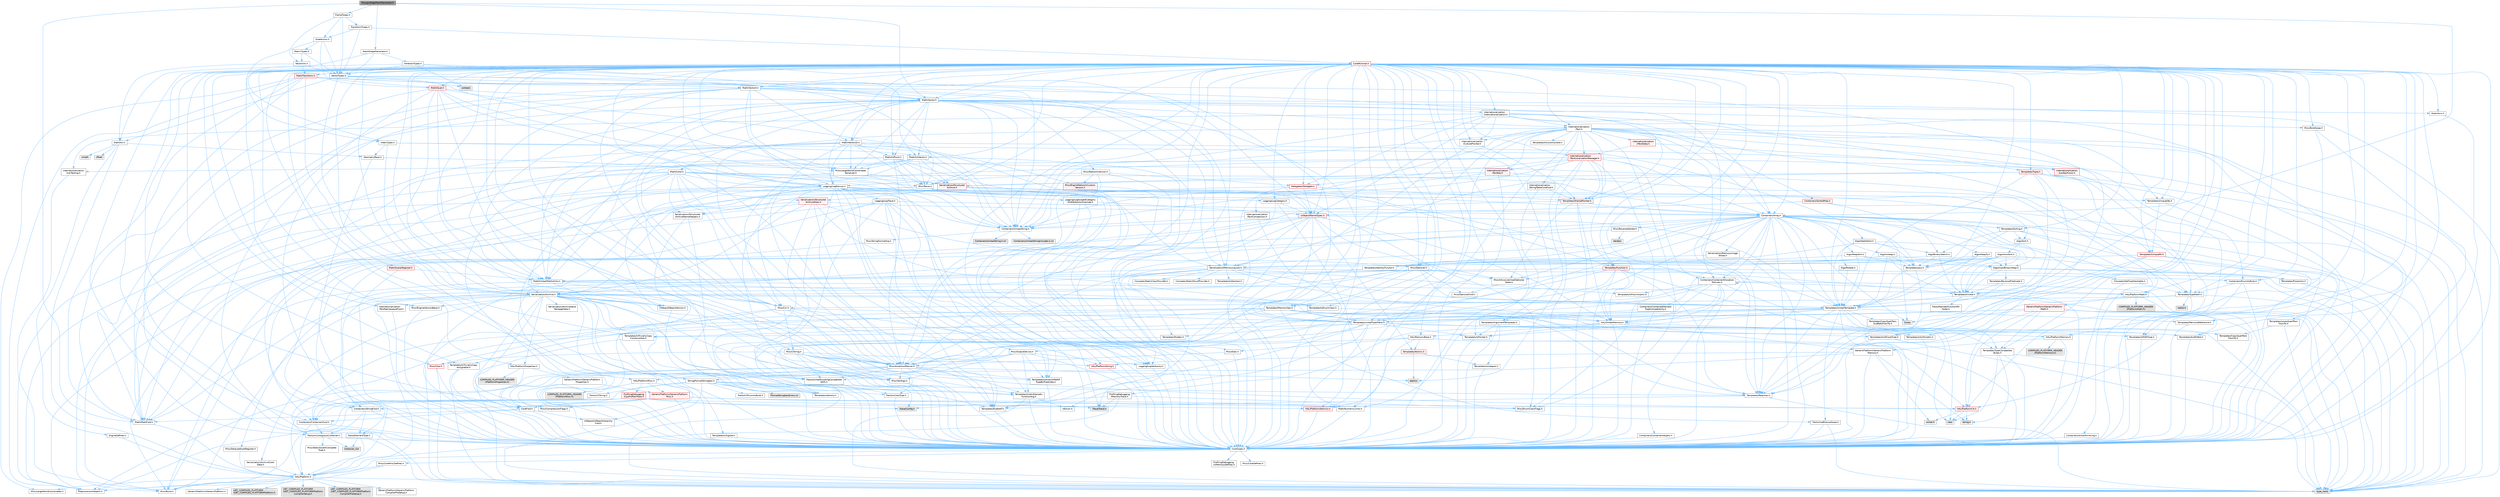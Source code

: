 digraph "PolygonEdgeMeshGenerator.h"
{
 // INTERACTIVE_SVG=YES
 // LATEX_PDF_SIZE
  bgcolor="transparent";
  edge [fontname=Helvetica,fontsize=10,labelfontname=Helvetica,labelfontsize=10];
  node [fontname=Helvetica,fontsize=10,shape=box,height=0.2,width=0.4];
  Node1 [id="Node000001",label="PolygonEdgeMeshGenerator.h",height=0.2,width=0.4,color="gray40", fillcolor="grey60", style="filled", fontcolor="black",tooltip=" "];
  Node1 -> Node2 [id="edge1_Node000001_Node000002",color="steelblue1",style="solid",tooltip=" "];
  Node2 [id="Node000002",label="Containers/Array.h",height=0.2,width=0.4,color="grey40", fillcolor="white", style="filled",URL="$df/dd0/Array_8h.html",tooltip=" "];
  Node2 -> Node3 [id="edge2_Node000002_Node000003",color="steelblue1",style="solid",tooltip=" "];
  Node3 [id="Node000003",label="CoreTypes.h",height=0.2,width=0.4,color="grey40", fillcolor="white", style="filled",URL="$dc/dec/CoreTypes_8h.html",tooltip=" "];
  Node3 -> Node4 [id="edge3_Node000003_Node000004",color="steelblue1",style="solid",tooltip=" "];
  Node4 [id="Node000004",label="HAL/Platform.h",height=0.2,width=0.4,color="grey40", fillcolor="white", style="filled",URL="$d9/dd0/Platform_8h.html",tooltip=" "];
  Node4 -> Node5 [id="edge4_Node000004_Node000005",color="steelblue1",style="solid",tooltip=" "];
  Node5 [id="Node000005",label="Misc/Build.h",height=0.2,width=0.4,color="grey40", fillcolor="white", style="filled",URL="$d3/dbb/Build_8h.html",tooltip=" "];
  Node4 -> Node6 [id="edge5_Node000004_Node000006",color="steelblue1",style="solid",tooltip=" "];
  Node6 [id="Node000006",label="Misc/LargeWorldCoordinates.h",height=0.2,width=0.4,color="grey40", fillcolor="white", style="filled",URL="$d2/dcb/LargeWorldCoordinates_8h.html",tooltip=" "];
  Node4 -> Node7 [id="edge6_Node000004_Node000007",color="steelblue1",style="solid",tooltip=" "];
  Node7 [id="Node000007",label="type_traits",height=0.2,width=0.4,color="grey60", fillcolor="#E0E0E0", style="filled",tooltip=" "];
  Node4 -> Node8 [id="edge7_Node000004_Node000008",color="steelblue1",style="solid",tooltip=" "];
  Node8 [id="Node000008",label="PreprocessorHelpers.h",height=0.2,width=0.4,color="grey40", fillcolor="white", style="filled",URL="$db/ddb/PreprocessorHelpers_8h.html",tooltip=" "];
  Node4 -> Node9 [id="edge8_Node000004_Node000009",color="steelblue1",style="solid",tooltip=" "];
  Node9 [id="Node000009",label="UBT_COMPILED_PLATFORM\l/UBT_COMPILED_PLATFORMPlatform\lCompilerPreSetup.h",height=0.2,width=0.4,color="grey60", fillcolor="#E0E0E0", style="filled",tooltip=" "];
  Node4 -> Node10 [id="edge9_Node000004_Node000010",color="steelblue1",style="solid",tooltip=" "];
  Node10 [id="Node000010",label="GenericPlatform/GenericPlatform\lCompilerPreSetup.h",height=0.2,width=0.4,color="grey40", fillcolor="white", style="filled",URL="$d9/dc8/GenericPlatformCompilerPreSetup_8h.html",tooltip=" "];
  Node4 -> Node11 [id="edge10_Node000004_Node000011",color="steelblue1",style="solid",tooltip=" "];
  Node11 [id="Node000011",label="GenericPlatform/GenericPlatform.h",height=0.2,width=0.4,color="grey40", fillcolor="white", style="filled",URL="$d6/d84/GenericPlatform_8h.html",tooltip=" "];
  Node4 -> Node12 [id="edge11_Node000004_Node000012",color="steelblue1",style="solid",tooltip=" "];
  Node12 [id="Node000012",label="UBT_COMPILED_PLATFORM\l/UBT_COMPILED_PLATFORMPlatform.h",height=0.2,width=0.4,color="grey60", fillcolor="#E0E0E0", style="filled",tooltip=" "];
  Node4 -> Node13 [id="edge12_Node000004_Node000013",color="steelblue1",style="solid",tooltip=" "];
  Node13 [id="Node000013",label="UBT_COMPILED_PLATFORM\l/UBT_COMPILED_PLATFORMPlatform\lCompilerSetup.h",height=0.2,width=0.4,color="grey60", fillcolor="#E0E0E0", style="filled",tooltip=" "];
  Node3 -> Node14 [id="edge13_Node000003_Node000014",color="steelblue1",style="solid",tooltip=" "];
  Node14 [id="Node000014",label="ProfilingDebugging\l/UMemoryDefines.h",height=0.2,width=0.4,color="grey40", fillcolor="white", style="filled",URL="$d2/da2/UMemoryDefines_8h.html",tooltip=" "];
  Node3 -> Node15 [id="edge14_Node000003_Node000015",color="steelblue1",style="solid",tooltip=" "];
  Node15 [id="Node000015",label="Misc/CoreMiscDefines.h",height=0.2,width=0.4,color="grey40", fillcolor="white", style="filled",URL="$da/d38/CoreMiscDefines_8h.html",tooltip=" "];
  Node15 -> Node4 [id="edge15_Node000015_Node000004",color="steelblue1",style="solid",tooltip=" "];
  Node15 -> Node8 [id="edge16_Node000015_Node000008",color="steelblue1",style="solid",tooltip=" "];
  Node3 -> Node16 [id="edge17_Node000003_Node000016",color="steelblue1",style="solid",tooltip=" "];
  Node16 [id="Node000016",label="Misc/CoreDefines.h",height=0.2,width=0.4,color="grey40", fillcolor="white", style="filled",URL="$d3/dd2/CoreDefines_8h.html",tooltip=" "];
  Node2 -> Node17 [id="edge18_Node000002_Node000017",color="steelblue1",style="solid",tooltip=" "];
  Node17 [id="Node000017",label="Misc/AssertionMacros.h",height=0.2,width=0.4,color="grey40", fillcolor="white", style="filled",URL="$d0/dfa/AssertionMacros_8h.html",tooltip=" "];
  Node17 -> Node3 [id="edge19_Node000017_Node000003",color="steelblue1",style="solid",tooltip=" "];
  Node17 -> Node4 [id="edge20_Node000017_Node000004",color="steelblue1",style="solid",tooltip=" "];
  Node17 -> Node18 [id="edge21_Node000017_Node000018",color="steelblue1",style="solid",tooltip=" "];
  Node18 [id="Node000018",label="HAL/PlatformMisc.h",height=0.2,width=0.4,color="grey40", fillcolor="white", style="filled",URL="$d0/df5/PlatformMisc_8h.html",tooltip=" "];
  Node18 -> Node3 [id="edge22_Node000018_Node000003",color="steelblue1",style="solid",tooltip=" "];
  Node18 -> Node19 [id="edge23_Node000018_Node000019",color="steelblue1",style="solid",tooltip=" "];
  Node19 [id="Node000019",label="GenericPlatform/GenericPlatform\lMisc.h",height=0.2,width=0.4,color="red", fillcolor="#FFF0F0", style="filled",URL="$db/d9a/GenericPlatformMisc_8h.html",tooltip=" "];
  Node19 -> Node20 [id="edge24_Node000019_Node000020",color="steelblue1",style="solid",tooltip=" "];
  Node20 [id="Node000020",label="Containers/StringFwd.h",height=0.2,width=0.4,color="grey40", fillcolor="white", style="filled",URL="$df/d37/StringFwd_8h.html",tooltip=" "];
  Node20 -> Node3 [id="edge25_Node000020_Node000003",color="steelblue1",style="solid",tooltip=" "];
  Node20 -> Node21 [id="edge26_Node000020_Node000021",color="steelblue1",style="solid",tooltip=" "];
  Node21 [id="Node000021",label="Traits/ElementType.h",height=0.2,width=0.4,color="grey40", fillcolor="white", style="filled",URL="$d5/d4f/ElementType_8h.html",tooltip=" "];
  Node21 -> Node4 [id="edge27_Node000021_Node000004",color="steelblue1",style="solid",tooltip=" "];
  Node21 -> Node22 [id="edge28_Node000021_Node000022",color="steelblue1",style="solid",tooltip=" "];
  Node22 [id="Node000022",label="initializer_list",height=0.2,width=0.4,color="grey60", fillcolor="#E0E0E0", style="filled",tooltip=" "];
  Node21 -> Node7 [id="edge29_Node000021_Node000007",color="steelblue1",style="solid",tooltip=" "];
  Node20 -> Node23 [id="edge30_Node000020_Node000023",color="steelblue1",style="solid",tooltip=" "];
  Node23 [id="Node000023",label="Traits/IsContiguousContainer.h",height=0.2,width=0.4,color="grey40", fillcolor="white", style="filled",URL="$d5/d3c/IsContiguousContainer_8h.html",tooltip=" "];
  Node23 -> Node3 [id="edge31_Node000023_Node000003",color="steelblue1",style="solid",tooltip=" "];
  Node23 -> Node24 [id="edge32_Node000023_Node000024",color="steelblue1",style="solid",tooltip=" "];
  Node24 [id="Node000024",label="Misc/StaticAssertComplete\lType.h",height=0.2,width=0.4,color="grey40", fillcolor="white", style="filled",URL="$d5/d4e/StaticAssertCompleteType_8h.html",tooltip=" "];
  Node23 -> Node22 [id="edge33_Node000023_Node000022",color="steelblue1",style="solid",tooltip=" "];
  Node19 -> Node25 [id="edge34_Node000019_Node000025",color="steelblue1",style="solid",tooltip=" "];
  Node25 [id="Node000025",label="CoreFwd.h",height=0.2,width=0.4,color="grey40", fillcolor="white", style="filled",URL="$d1/d1e/CoreFwd_8h.html",tooltip=" "];
  Node25 -> Node3 [id="edge35_Node000025_Node000003",color="steelblue1",style="solid",tooltip=" "];
  Node25 -> Node26 [id="edge36_Node000025_Node000026",color="steelblue1",style="solid",tooltip=" "];
  Node26 [id="Node000026",label="Containers/ContainersFwd.h",height=0.2,width=0.4,color="grey40", fillcolor="white", style="filled",URL="$d4/d0a/ContainersFwd_8h.html",tooltip=" "];
  Node26 -> Node4 [id="edge37_Node000026_Node000004",color="steelblue1",style="solid",tooltip=" "];
  Node26 -> Node3 [id="edge38_Node000026_Node000003",color="steelblue1",style="solid",tooltip=" "];
  Node26 -> Node23 [id="edge39_Node000026_Node000023",color="steelblue1",style="solid",tooltip=" "];
  Node25 -> Node27 [id="edge40_Node000025_Node000027",color="steelblue1",style="solid",tooltip=" "];
  Node27 [id="Node000027",label="Math/MathFwd.h",height=0.2,width=0.4,color="grey40", fillcolor="white", style="filled",URL="$d2/d10/MathFwd_8h.html",tooltip=" "];
  Node27 -> Node4 [id="edge41_Node000027_Node000004",color="steelblue1",style="solid",tooltip=" "];
  Node25 -> Node28 [id="edge42_Node000025_Node000028",color="steelblue1",style="solid",tooltip=" "];
  Node28 [id="Node000028",label="UObject/UObjectHierarchy\lFwd.h",height=0.2,width=0.4,color="grey40", fillcolor="white", style="filled",URL="$d3/d13/UObjectHierarchyFwd_8h.html",tooltip=" "];
  Node19 -> Node3 [id="edge43_Node000019_Node000003",color="steelblue1",style="solid",tooltip=" "];
  Node19 -> Node30 [id="edge44_Node000019_Node000030",color="steelblue1",style="solid",tooltip=" "];
  Node30 [id="Node000030",label="HAL/PlatformCrt.h",height=0.2,width=0.4,color="red", fillcolor="#FFF0F0", style="filled",URL="$d8/d75/PlatformCrt_8h.html",tooltip=" "];
  Node30 -> Node31 [id="edge45_Node000030_Node000031",color="steelblue1",style="solid",tooltip=" "];
  Node31 [id="Node000031",label="new",height=0.2,width=0.4,color="grey60", fillcolor="#E0E0E0", style="filled",tooltip=" "];
  Node30 -> Node32 [id="edge46_Node000030_Node000032",color="steelblue1",style="solid",tooltip=" "];
  Node32 [id="Node000032",label="wchar.h",height=0.2,width=0.4,color="grey60", fillcolor="#E0E0E0", style="filled",tooltip=" "];
  Node30 -> Node39 [id="edge47_Node000030_Node000039",color="steelblue1",style="solid",tooltip=" "];
  Node39 [id="Node000039",label="string.h",height=0.2,width=0.4,color="grey60", fillcolor="#E0E0E0", style="filled",tooltip=" "];
  Node19 -> Node40 [id="edge48_Node000019_Node000040",color="steelblue1",style="solid",tooltip=" "];
  Node40 [id="Node000040",label="Math/NumericLimits.h",height=0.2,width=0.4,color="grey40", fillcolor="white", style="filled",URL="$df/d1b/NumericLimits_8h.html",tooltip=" "];
  Node40 -> Node3 [id="edge49_Node000040_Node000003",color="steelblue1",style="solid",tooltip=" "];
  Node19 -> Node41 [id="edge50_Node000019_Node000041",color="steelblue1",style="solid",tooltip=" "];
  Node41 [id="Node000041",label="Misc/CompressionFlags.h",height=0.2,width=0.4,color="grey40", fillcolor="white", style="filled",URL="$d9/d76/CompressionFlags_8h.html",tooltip=" "];
  Node19 -> Node42 [id="edge51_Node000019_Node000042",color="steelblue1",style="solid",tooltip=" "];
  Node42 [id="Node000042",label="Misc/EnumClassFlags.h",height=0.2,width=0.4,color="grey40", fillcolor="white", style="filled",URL="$d8/de7/EnumClassFlags_8h.html",tooltip=" "];
  Node18 -> Node45 [id="edge52_Node000018_Node000045",color="steelblue1",style="solid",tooltip=" "];
  Node45 [id="Node000045",label="COMPILED_PLATFORM_HEADER\l(PlatformMisc.h)",height=0.2,width=0.4,color="grey60", fillcolor="#E0E0E0", style="filled",tooltip=" "];
  Node18 -> Node46 [id="edge53_Node000018_Node000046",color="steelblue1",style="solid",tooltip=" "];
  Node46 [id="Node000046",label="ProfilingDebugging\l/CpuProfilerTrace.h",height=0.2,width=0.4,color="red", fillcolor="#FFF0F0", style="filled",URL="$da/dcb/CpuProfilerTrace_8h.html",tooltip=" "];
  Node46 -> Node3 [id="edge54_Node000046_Node000003",color="steelblue1",style="solid",tooltip=" "];
  Node46 -> Node26 [id="edge55_Node000046_Node000026",color="steelblue1",style="solid",tooltip=" "];
  Node46 -> Node47 [id="edge56_Node000046_Node000047",color="steelblue1",style="solid",tooltip=" "];
  Node47 [id="Node000047",label="HAL/PlatformAtomics.h",height=0.2,width=0.4,color="red", fillcolor="#FFF0F0", style="filled",URL="$d3/d36/PlatformAtomics_8h.html",tooltip=" "];
  Node47 -> Node3 [id="edge57_Node000047_Node000003",color="steelblue1",style="solid",tooltip=" "];
  Node46 -> Node8 [id="edge58_Node000046_Node000008",color="steelblue1",style="solid",tooltip=" "];
  Node46 -> Node5 [id="edge59_Node000046_Node000005",color="steelblue1",style="solid",tooltip=" "];
  Node46 -> Node50 [id="edge60_Node000046_Node000050",color="steelblue1",style="solid",tooltip=" "];
  Node50 [id="Node000050",label="Trace/Config.h",height=0.2,width=0.4,color="grey60", fillcolor="#E0E0E0", style="filled",tooltip=" "];
  Node46 -> Node53 [id="edge61_Node000046_Node000053",color="steelblue1",style="solid",tooltip=" "];
  Node53 [id="Node000053",label="Trace/Trace.h",height=0.2,width=0.4,color="grey60", fillcolor="#E0E0E0", style="filled",tooltip=" "];
  Node17 -> Node8 [id="edge62_Node000017_Node000008",color="steelblue1",style="solid",tooltip=" "];
  Node17 -> Node54 [id="edge63_Node000017_Node000054",color="steelblue1",style="solid",tooltip=" "];
  Node54 [id="Node000054",label="Templates/EnableIf.h",height=0.2,width=0.4,color="grey40", fillcolor="white", style="filled",URL="$d7/d60/EnableIf_8h.html",tooltip=" "];
  Node54 -> Node3 [id="edge64_Node000054_Node000003",color="steelblue1",style="solid",tooltip=" "];
  Node17 -> Node55 [id="edge65_Node000017_Node000055",color="steelblue1",style="solid",tooltip=" "];
  Node55 [id="Node000055",label="Templates/IsArrayOrRefOf\lTypeByPredicate.h",height=0.2,width=0.4,color="grey40", fillcolor="white", style="filled",URL="$d6/da1/IsArrayOrRefOfTypeByPredicate_8h.html",tooltip=" "];
  Node55 -> Node3 [id="edge66_Node000055_Node000003",color="steelblue1",style="solid",tooltip=" "];
  Node17 -> Node56 [id="edge67_Node000017_Node000056",color="steelblue1",style="solid",tooltip=" "];
  Node56 [id="Node000056",label="Templates/IsValidVariadic\lFunctionArg.h",height=0.2,width=0.4,color="grey40", fillcolor="white", style="filled",URL="$d0/dc8/IsValidVariadicFunctionArg_8h.html",tooltip=" "];
  Node56 -> Node3 [id="edge68_Node000056_Node000003",color="steelblue1",style="solid",tooltip=" "];
  Node56 -> Node57 [id="edge69_Node000056_Node000057",color="steelblue1",style="solid",tooltip=" "];
  Node57 [id="Node000057",label="IsEnum.h",height=0.2,width=0.4,color="grey40", fillcolor="white", style="filled",URL="$d4/de5/IsEnum_8h.html",tooltip=" "];
  Node56 -> Node7 [id="edge70_Node000056_Node000007",color="steelblue1",style="solid",tooltip=" "];
  Node17 -> Node58 [id="edge71_Node000017_Node000058",color="steelblue1",style="solid",tooltip=" "];
  Node58 [id="Node000058",label="Traits/IsCharEncodingCompatible\lWith.h",height=0.2,width=0.4,color="grey40", fillcolor="white", style="filled",URL="$df/dd1/IsCharEncodingCompatibleWith_8h.html",tooltip=" "];
  Node58 -> Node7 [id="edge72_Node000058_Node000007",color="steelblue1",style="solid",tooltip=" "];
  Node58 -> Node59 [id="edge73_Node000058_Node000059",color="steelblue1",style="solid",tooltip=" "];
  Node59 [id="Node000059",label="Traits/IsCharType.h",height=0.2,width=0.4,color="grey40", fillcolor="white", style="filled",URL="$db/d51/IsCharType_8h.html",tooltip=" "];
  Node59 -> Node3 [id="edge74_Node000059_Node000003",color="steelblue1",style="solid",tooltip=" "];
  Node17 -> Node60 [id="edge75_Node000017_Node000060",color="steelblue1",style="solid",tooltip=" "];
  Node60 [id="Node000060",label="Misc/VarArgs.h",height=0.2,width=0.4,color="grey40", fillcolor="white", style="filled",URL="$d5/d6f/VarArgs_8h.html",tooltip=" "];
  Node60 -> Node3 [id="edge76_Node000060_Node000003",color="steelblue1",style="solid",tooltip=" "];
  Node17 -> Node61 [id="edge77_Node000017_Node000061",color="steelblue1",style="solid",tooltip=" "];
  Node61 [id="Node000061",label="String/FormatStringSan.h",height=0.2,width=0.4,color="grey40", fillcolor="white", style="filled",URL="$d3/d8b/FormatStringSan_8h.html",tooltip=" "];
  Node61 -> Node7 [id="edge78_Node000061_Node000007",color="steelblue1",style="solid",tooltip=" "];
  Node61 -> Node3 [id="edge79_Node000061_Node000003",color="steelblue1",style="solid",tooltip=" "];
  Node61 -> Node62 [id="edge80_Node000061_Node000062",color="steelblue1",style="solid",tooltip=" "];
  Node62 [id="Node000062",label="Templates/Requires.h",height=0.2,width=0.4,color="grey40", fillcolor="white", style="filled",URL="$dc/d96/Requires_8h.html",tooltip=" "];
  Node62 -> Node54 [id="edge81_Node000062_Node000054",color="steelblue1",style="solid",tooltip=" "];
  Node62 -> Node7 [id="edge82_Node000062_Node000007",color="steelblue1",style="solid",tooltip=" "];
  Node61 -> Node63 [id="edge83_Node000061_Node000063",color="steelblue1",style="solid",tooltip=" "];
  Node63 [id="Node000063",label="Templates/Identity.h",height=0.2,width=0.4,color="grey40", fillcolor="white", style="filled",URL="$d0/dd5/Identity_8h.html",tooltip=" "];
  Node61 -> Node56 [id="edge84_Node000061_Node000056",color="steelblue1",style="solid",tooltip=" "];
  Node61 -> Node59 [id="edge85_Node000061_Node000059",color="steelblue1",style="solid",tooltip=" "];
  Node61 -> Node64 [id="edge86_Node000061_Node000064",color="steelblue1",style="solid",tooltip=" "];
  Node64 [id="Node000064",label="Traits/IsTEnumAsByte.h",height=0.2,width=0.4,color="grey40", fillcolor="white", style="filled",URL="$d1/de6/IsTEnumAsByte_8h.html",tooltip=" "];
  Node61 -> Node65 [id="edge87_Node000061_Node000065",color="steelblue1",style="solid",tooltip=" "];
  Node65 [id="Node000065",label="Traits/IsTString.h",height=0.2,width=0.4,color="grey40", fillcolor="white", style="filled",URL="$d0/df8/IsTString_8h.html",tooltip=" "];
  Node65 -> Node26 [id="edge88_Node000065_Node000026",color="steelblue1",style="solid",tooltip=" "];
  Node61 -> Node26 [id="edge89_Node000061_Node000026",color="steelblue1",style="solid",tooltip=" "];
  Node61 -> Node66 [id="edge90_Node000061_Node000066",color="steelblue1",style="solid",tooltip=" "];
  Node66 [id="Node000066",label="FormatStringSanErrors.inl",height=0.2,width=0.4,color="grey60", fillcolor="#E0E0E0", style="filled",tooltip=" "];
  Node17 -> Node67 [id="edge91_Node000017_Node000067",color="steelblue1",style="solid",tooltip=" "];
  Node67 [id="Node000067",label="atomic",height=0.2,width=0.4,color="grey60", fillcolor="#E0E0E0", style="filled",tooltip=" "];
  Node2 -> Node68 [id="edge92_Node000002_Node000068",color="steelblue1",style="solid",tooltip=" "];
  Node68 [id="Node000068",label="Misc/IntrusiveUnsetOptional\lState.h",height=0.2,width=0.4,color="grey40", fillcolor="white", style="filled",URL="$d2/d0a/IntrusiveUnsetOptionalState_8h.html",tooltip=" "];
  Node68 -> Node69 [id="edge93_Node000068_Node000069",color="steelblue1",style="solid",tooltip=" "];
  Node69 [id="Node000069",label="Misc/OptionalFwd.h",height=0.2,width=0.4,color="grey40", fillcolor="white", style="filled",URL="$dc/d50/OptionalFwd_8h.html",tooltip=" "];
  Node2 -> Node70 [id="edge94_Node000002_Node000070",color="steelblue1",style="solid",tooltip=" "];
  Node70 [id="Node000070",label="Misc/ReverseIterate.h",height=0.2,width=0.4,color="grey40", fillcolor="white", style="filled",URL="$db/de3/ReverseIterate_8h.html",tooltip=" "];
  Node70 -> Node4 [id="edge95_Node000070_Node000004",color="steelblue1",style="solid",tooltip=" "];
  Node70 -> Node71 [id="edge96_Node000070_Node000071",color="steelblue1",style="solid",tooltip=" "];
  Node71 [id="Node000071",label="iterator",height=0.2,width=0.4,color="grey60", fillcolor="#E0E0E0", style="filled",tooltip=" "];
  Node2 -> Node72 [id="edge97_Node000002_Node000072",color="steelblue1",style="solid",tooltip=" "];
  Node72 [id="Node000072",label="HAL/UnrealMemory.h",height=0.2,width=0.4,color="grey40", fillcolor="white", style="filled",URL="$d9/d96/UnrealMemory_8h.html",tooltip=" "];
  Node72 -> Node3 [id="edge98_Node000072_Node000003",color="steelblue1",style="solid",tooltip=" "];
  Node72 -> Node73 [id="edge99_Node000072_Node000073",color="steelblue1",style="solid",tooltip=" "];
  Node73 [id="Node000073",label="GenericPlatform/GenericPlatform\lMemory.h",height=0.2,width=0.4,color="grey40", fillcolor="white", style="filled",URL="$dd/d22/GenericPlatformMemory_8h.html",tooltip=" "];
  Node73 -> Node25 [id="edge100_Node000073_Node000025",color="steelblue1",style="solid",tooltip=" "];
  Node73 -> Node3 [id="edge101_Node000073_Node000003",color="steelblue1",style="solid",tooltip=" "];
  Node73 -> Node74 [id="edge102_Node000073_Node000074",color="steelblue1",style="solid",tooltip=" "];
  Node74 [id="Node000074",label="HAL/PlatformString.h",height=0.2,width=0.4,color="red", fillcolor="#FFF0F0", style="filled",URL="$db/db5/PlatformString_8h.html",tooltip=" "];
  Node74 -> Node3 [id="edge103_Node000074_Node000003",color="steelblue1",style="solid",tooltip=" "];
  Node73 -> Node39 [id="edge104_Node000073_Node000039",color="steelblue1",style="solid",tooltip=" "];
  Node73 -> Node32 [id="edge105_Node000073_Node000032",color="steelblue1",style="solid",tooltip=" "];
  Node72 -> Node76 [id="edge106_Node000072_Node000076",color="steelblue1",style="solid",tooltip=" "];
  Node76 [id="Node000076",label="HAL/MemoryBase.h",height=0.2,width=0.4,color="grey40", fillcolor="white", style="filled",URL="$d6/d9f/MemoryBase_8h.html",tooltip=" "];
  Node76 -> Node3 [id="edge107_Node000076_Node000003",color="steelblue1",style="solid",tooltip=" "];
  Node76 -> Node47 [id="edge108_Node000076_Node000047",color="steelblue1",style="solid",tooltip=" "];
  Node76 -> Node30 [id="edge109_Node000076_Node000030",color="steelblue1",style="solid",tooltip=" "];
  Node76 -> Node77 [id="edge110_Node000076_Node000077",color="steelblue1",style="solid",tooltip=" "];
  Node77 [id="Node000077",label="Misc/Exec.h",height=0.2,width=0.4,color="grey40", fillcolor="white", style="filled",URL="$de/ddb/Exec_8h.html",tooltip=" "];
  Node77 -> Node3 [id="edge111_Node000077_Node000003",color="steelblue1",style="solid",tooltip=" "];
  Node77 -> Node17 [id="edge112_Node000077_Node000017",color="steelblue1",style="solid",tooltip=" "];
  Node76 -> Node78 [id="edge113_Node000076_Node000078",color="steelblue1",style="solid",tooltip=" "];
  Node78 [id="Node000078",label="Misc/OutputDevice.h",height=0.2,width=0.4,color="grey40", fillcolor="white", style="filled",URL="$d7/d32/OutputDevice_8h.html",tooltip=" "];
  Node78 -> Node25 [id="edge114_Node000078_Node000025",color="steelblue1",style="solid",tooltip=" "];
  Node78 -> Node3 [id="edge115_Node000078_Node000003",color="steelblue1",style="solid",tooltip=" "];
  Node78 -> Node79 [id="edge116_Node000078_Node000079",color="steelblue1",style="solid",tooltip=" "];
  Node79 [id="Node000079",label="Logging/LogVerbosity.h",height=0.2,width=0.4,color="grey40", fillcolor="white", style="filled",URL="$d2/d8f/LogVerbosity_8h.html",tooltip=" "];
  Node79 -> Node3 [id="edge117_Node000079_Node000003",color="steelblue1",style="solid",tooltip=" "];
  Node78 -> Node60 [id="edge118_Node000078_Node000060",color="steelblue1",style="solid",tooltip=" "];
  Node78 -> Node55 [id="edge119_Node000078_Node000055",color="steelblue1",style="solid",tooltip=" "];
  Node78 -> Node56 [id="edge120_Node000078_Node000056",color="steelblue1",style="solid",tooltip=" "];
  Node78 -> Node58 [id="edge121_Node000078_Node000058",color="steelblue1",style="solid",tooltip=" "];
  Node76 -> Node80 [id="edge122_Node000076_Node000080",color="steelblue1",style="solid",tooltip=" "];
  Node80 [id="Node000080",label="Templates/Atomic.h",height=0.2,width=0.4,color="red", fillcolor="#FFF0F0", style="filled",URL="$d3/d91/Atomic_8h.html",tooltip=" "];
  Node80 -> Node83 [id="edge123_Node000080_Node000083",color="steelblue1",style="solid",tooltip=" "];
  Node83 [id="Node000083",label="Templates/IsIntegral.h",height=0.2,width=0.4,color="grey40", fillcolor="white", style="filled",URL="$da/d64/IsIntegral_8h.html",tooltip=" "];
  Node83 -> Node3 [id="edge124_Node000083_Node000003",color="steelblue1",style="solid",tooltip=" "];
  Node80 -> Node67 [id="edge125_Node000080_Node000067",color="steelblue1",style="solid",tooltip=" "];
  Node72 -> Node89 [id="edge126_Node000072_Node000089",color="steelblue1",style="solid",tooltip=" "];
  Node89 [id="Node000089",label="HAL/PlatformMemory.h",height=0.2,width=0.4,color="grey40", fillcolor="white", style="filled",URL="$de/d68/PlatformMemory_8h.html",tooltip=" "];
  Node89 -> Node3 [id="edge127_Node000089_Node000003",color="steelblue1",style="solid",tooltip=" "];
  Node89 -> Node73 [id="edge128_Node000089_Node000073",color="steelblue1",style="solid",tooltip=" "];
  Node89 -> Node90 [id="edge129_Node000089_Node000090",color="steelblue1",style="solid",tooltip=" "];
  Node90 [id="Node000090",label="COMPILED_PLATFORM_HEADER\l(PlatformMemory.h)",height=0.2,width=0.4,color="grey60", fillcolor="#E0E0E0", style="filled",tooltip=" "];
  Node72 -> Node91 [id="edge130_Node000072_Node000091",color="steelblue1",style="solid",tooltip=" "];
  Node91 [id="Node000091",label="ProfilingDebugging\l/MemoryTrace.h",height=0.2,width=0.4,color="grey40", fillcolor="white", style="filled",URL="$da/dd7/MemoryTrace_8h.html",tooltip=" "];
  Node91 -> Node4 [id="edge131_Node000091_Node000004",color="steelblue1",style="solid",tooltip=" "];
  Node91 -> Node42 [id="edge132_Node000091_Node000042",color="steelblue1",style="solid",tooltip=" "];
  Node91 -> Node50 [id="edge133_Node000091_Node000050",color="steelblue1",style="solid",tooltip=" "];
  Node91 -> Node53 [id="edge134_Node000091_Node000053",color="steelblue1",style="solid",tooltip=" "];
  Node72 -> Node92 [id="edge135_Node000072_Node000092",color="steelblue1",style="solid",tooltip=" "];
  Node92 [id="Node000092",label="Templates/IsPointer.h",height=0.2,width=0.4,color="grey40", fillcolor="white", style="filled",URL="$d7/d05/IsPointer_8h.html",tooltip=" "];
  Node92 -> Node3 [id="edge136_Node000092_Node000003",color="steelblue1",style="solid",tooltip=" "];
  Node2 -> Node93 [id="edge137_Node000002_Node000093",color="steelblue1",style="solid",tooltip=" "];
  Node93 [id="Node000093",label="Templates/UnrealTypeTraits.h",height=0.2,width=0.4,color="grey40", fillcolor="white", style="filled",URL="$d2/d2d/UnrealTypeTraits_8h.html",tooltip=" "];
  Node93 -> Node3 [id="edge138_Node000093_Node000003",color="steelblue1",style="solid",tooltip=" "];
  Node93 -> Node92 [id="edge139_Node000093_Node000092",color="steelblue1",style="solid",tooltip=" "];
  Node93 -> Node17 [id="edge140_Node000093_Node000017",color="steelblue1",style="solid",tooltip=" "];
  Node93 -> Node85 [id="edge141_Node000093_Node000085",color="steelblue1",style="solid",tooltip=" "];
  Node85 [id="Node000085",label="Templates/AndOrNot.h",height=0.2,width=0.4,color="grey40", fillcolor="white", style="filled",URL="$db/d0a/AndOrNot_8h.html",tooltip=" "];
  Node85 -> Node3 [id="edge142_Node000085_Node000003",color="steelblue1",style="solid",tooltip=" "];
  Node93 -> Node54 [id="edge143_Node000093_Node000054",color="steelblue1",style="solid",tooltip=" "];
  Node93 -> Node94 [id="edge144_Node000093_Node000094",color="steelblue1",style="solid",tooltip=" "];
  Node94 [id="Node000094",label="Templates/IsArithmetic.h",height=0.2,width=0.4,color="grey40", fillcolor="white", style="filled",URL="$d2/d5d/IsArithmetic_8h.html",tooltip=" "];
  Node94 -> Node3 [id="edge145_Node000094_Node000003",color="steelblue1",style="solid",tooltip=" "];
  Node93 -> Node57 [id="edge146_Node000093_Node000057",color="steelblue1",style="solid",tooltip=" "];
  Node93 -> Node95 [id="edge147_Node000093_Node000095",color="steelblue1",style="solid",tooltip=" "];
  Node95 [id="Node000095",label="Templates/Models.h",height=0.2,width=0.4,color="grey40", fillcolor="white", style="filled",URL="$d3/d0c/Models_8h.html",tooltip=" "];
  Node95 -> Node63 [id="edge148_Node000095_Node000063",color="steelblue1",style="solid",tooltip=" "];
  Node93 -> Node96 [id="edge149_Node000093_Node000096",color="steelblue1",style="solid",tooltip=" "];
  Node96 [id="Node000096",label="Templates/IsPODType.h",height=0.2,width=0.4,color="grey40", fillcolor="white", style="filled",URL="$d7/db1/IsPODType_8h.html",tooltip=" "];
  Node96 -> Node3 [id="edge150_Node000096_Node000003",color="steelblue1",style="solid",tooltip=" "];
  Node93 -> Node97 [id="edge151_Node000093_Node000097",color="steelblue1",style="solid",tooltip=" "];
  Node97 [id="Node000097",label="Templates/IsUECoreType.h",height=0.2,width=0.4,color="grey40", fillcolor="white", style="filled",URL="$d1/db8/IsUECoreType_8h.html",tooltip=" "];
  Node97 -> Node3 [id="edge152_Node000097_Node000003",color="steelblue1",style="solid",tooltip=" "];
  Node97 -> Node7 [id="edge153_Node000097_Node000007",color="steelblue1",style="solid",tooltip=" "];
  Node93 -> Node86 [id="edge154_Node000093_Node000086",color="steelblue1",style="solid",tooltip=" "];
  Node86 [id="Node000086",label="Templates/IsTriviallyCopy\lConstructible.h",height=0.2,width=0.4,color="grey40", fillcolor="white", style="filled",URL="$d3/d78/IsTriviallyCopyConstructible_8h.html",tooltip=" "];
  Node86 -> Node3 [id="edge155_Node000086_Node000003",color="steelblue1",style="solid",tooltip=" "];
  Node86 -> Node7 [id="edge156_Node000086_Node000007",color="steelblue1",style="solid",tooltip=" "];
  Node2 -> Node98 [id="edge157_Node000002_Node000098",color="steelblue1",style="solid",tooltip=" "];
  Node98 [id="Node000098",label="Templates/UnrealTemplate.h",height=0.2,width=0.4,color="grey40", fillcolor="white", style="filled",URL="$d4/d24/UnrealTemplate_8h.html",tooltip=" "];
  Node98 -> Node3 [id="edge158_Node000098_Node000003",color="steelblue1",style="solid",tooltip=" "];
  Node98 -> Node92 [id="edge159_Node000098_Node000092",color="steelblue1",style="solid",tooltip=" "];
  Node98 -> Node72 [id="edge160_Node000098_Node000072",color="steelblue1",style="solid",tooltip=" "];
  Node98 -> Node99 [id="edge161_Node000098_Node000099",color="steelblue1",style="solid",tooltip=" "];
  Node99 [id="Node000099",label="Templates/CopyQualifiers\lAndRefsFromTo.h",height=0.2,width=0.4,color="grey40", fillcolor="white", style="filled",URL="$d3/db3/CopyQualifiersAndRefsFromTo_8h.html",tooltip=" "];
  Node99 -> Node100 [id="edge162_Node000099_Node000100",color="steelblue1",style="solid",tooltip=" "];
  Node100 [id="Node000100",label="Templates/CopyQualifiers\lFromTo.h",height=0.2,width=0.4,color="grey40", fillcolor="white", style="filled",URL="$d5/db4/CopyQualifiersFromTo_8h.html",tooltip=" "];
  Node98 -> Node93 [id="edge163_Node000098_Node000093",color="steelblue1",style="solid",tooltip=" "];
  Node98 -> Node101 [id="edge164_Node000098_Node000101",color="steelblue1",style="solid",tooltip=" "];
  Node101 [id="Node000101",label="Templates/RemoveReference.h",height=0.2,width=0.4,color="grey40", fillcolor="white", style="filled",URL="$da/dbe/RemoveReference_8h.html",tooltip=" "];
  Node101 -> Node3 [id="edge165_Node000101_Node000003",color="steelblue1",style="solid",tooltip=" "];
  Node98 -> Node62 [id="edge166_Node000098_Node000062",color="steelblue1",style="solid",tooltip=" "];
  Node98 -> Node102 [id="edge167_Node000098_Node000102",color="steelblue1",style="solid",tooltip=" "];
  Node102 [id="Node000102",label="Templates/TypeCompatible\lBytes.h",height=0.2,width=0.4,color="grey40", fillcolor="white", style="filled",URL="$df/d0a/TypeCompatibleBytes_8h.html",tooltip=" "];
  Node102 -> Node3 [id="edge168_Node000102_Node000003",color="steelblue1",style="solid",tooltip=" "];
  Node102 -> Node39 [id="edge169_Node000102_Node000039",color="steelblue1",style="solid",tooltip=" "];
  Node102 -> Node31 [id="edge170_Node000102_Node000031",color="steelblue1",style="solid",tooltip=" "];
  Node102 -> Node7 [id="edge171_Node000102_Node000007",color="steelblue1",style="solid",tooltip=" "];
  Node98 -> Node63 [id="edge172_Node000098_Node000063",color="steelblue1",style="solid",tooltip=" "];
  Node98 -> Node23 [id="edge173_Node000098_Node000023",color="steelblue1",style="solid",tooltip=" "];
  Node98 -> Node103 [id="edge174_Node000098_Node000103",color="steelblue1",style="solid",tooltip=" "];
  Node103 [id="Node000103",label="Traits/UseBitwiseSwap.h",height=0.2,width=0.4,color="grey40", fillcolor="white", style="filled",URL="$db/df3/UseBitwiseSwap_8h.html",tooltip=" "];
  Node103 -> Node3 [id="edge175_Node000103_Node000003",color="steelblue1",style="solid",tooltip=" "];
  Node103 -> Node7 [id="edge176_Node000103_Node000007",color="steelblue1",style="solid",tooltip=" "];
  Node98 -> Node7 [id="edge177_Node000098_Node000007",color="steelblue1",style="solid",tooltip=" "];
  Node2 -> Node104 [id="edge178_Node000002_Node000104",color="steelblue1",style="solid",tooltip=" "];
  Node104 [id="Node000104",label="Containers/AllowShrinking.h",height=0.2,width=0.4,color="grey40", fillcolor="white", style="filled",URL="$d7/d1a/AllowShrinking_8h.html",tooltip=" "];
  Node104 -> Node3 [id="edge179_Node000104_Node000003",color="steelblue1",style="solid",tooltip=" "];
  Node2 -> Node105 [id="edge180_Node000002_Node000105",color="steelblue1",style="solid",tooltip=" "];
  Node105 [id="Node000105",label="Containers/ContainerAllocation\lPolicies.h",height=0.2,width=0.4,color="grey40", fillcolor="white", style="filled",URL="$d7/dff/ContainerAllocationPolicies_8h.html",tooltip=" "];
  Node105 -> Node3 [id="edge181_Node000105_Node000003",color="steelblue1",style="solid",tooltip=" "];
  Node105 -> Node106 [id="edge182_Node000105_Node000106",color="steelblue1",style="solid",tooltip=" "];
  Node106 [id="Node000106",label="Containers/ContainerHelpers.h",height=0.2,width=0.4,color="grey40", fillcolor="white", style="filled",URL="$d7/d33/ContainerHelpers_8h.html",tooltip=" "];
  Node106 -> Node3 [id="edge183_Node000106_Node000003",color="steelblue1",style="solid",tooltip=" "];
  Node105 -> Node105 [id="edge184_Node000105_Node000105",color="steelblue1",style="solid",tooltip=" "];
  Node105 -> Node107 [id="edge185_Node000105_Node000107",color="steelblue1",style="solid",tooltip=" "];
  Node107 [id="Node000107",label="HAL/PlatformMath.h",height=0.2,width=0.4,color="grey40", fillcolor="white", style="filled",URL="$dc/d53/PlatformMath_8h.html",tooltip=" "];
  Node107 -> Node3 [id="edge186_Node000107_Node000003",color="steelblue1",style="solid",tooltip=" "];
  Node107 -> Node108 [id="edge187_Node000107_Node000108",color="steelblue1",style="solid",tooltip=" "];
  Node108 [id="Node000108",label="GenericPlatform/GenericPlatform\lMath.h",height=0.2,width=0.4,color="red", fillcolor="#FFF0F0", style="filled",URL="$d5/d79/GenericPlatformMath_8h.html",tooltip=" "];
  Node108 -> Node3 [id="edge188_Node000108_Node000003",color="steelblue1",style="solid",tooltip=" "];
  Node108 -> Node26 [id="edge189_Node000108_Node000026",color="steelblue1",style="solid",tooltip=" "];
  Node108 -> Node30 [id="edge190_Node000108_Node000030",color="steelblue1",style="solid",tooltip=" "];
  Node108 -> Node85 [id="edge191_Node000108_Node000085",color="steelblue1",style="solid",tooltip=" "];
  Node108 -> Node93 [id="edge192_Node000108_Node000093",color="steelblue1",style="solid",tooltip=" "];
  Node108 -> Node62 [id="edge193_Node000108_Node000062",color="steelblue1",style="solid",tooltip=" "];
  Node108 -> Node102 [id="edge194_Node000108_Node000102",color="steelblue1",style="solid",tooltip=" "];
  Node108 -> Node113 [id="edge195_Node000108_Node000113",color="steelblue1",style="solid",tooltip=" "];
  Node113 [id="Node000113",label="limits",height=0.2,width=0.4,color="grey60", fillcolor="#E0E0E0", style="filled",tooltip=" "];
  Node108 -> Node7 [id="edge196_Node000108_Node000007",color="steelblue1",style="solid",tooltip=" "];
  Node107 -> Node114 [id="edge197_Node000107_Node000114",color="steelblue1",style="solid",tooltip=" "];
  Node114 [id="Node000114",label="COMPILED_PLATFORM_HEADER\l(PlatformMath.h)",height=0.2,width=0.4,color="grey60", fillcolor="#E0E0E0", style="filled",tooltip=" "];
  Node105 -> Node72 [id="edge198_Node000105_Node000072",color="steelblue1",style="solid",tooltip=" "];
  Node105 -> Node40 [id="edge199_Node000105_Node000040",color="steelblue1",style="solid",tooltip=" "];
  Node105 -> Node17 [id="edge200_Node000105_Node000017",color="steelblue1",style="solid",tooltip=" "];
  Node105 -> Node115 [id="edge201_Node000105_Node000115",color="steelblue1",style="solid",tooltip=" "];
  Node115 [id="Node000115",label="Templates/IsPolymorphic.h",height=0.2,width=0.4,color="grey40", fillcolor="white", style="filled",URL="$dc/d20/IsPolymorphic_8h.html",tooltip=" "];
  Node105 -> Node116 [id="edge202_Node000105_Node000116",color="steelblue1",style="solid",tooltip=" "];
  Node116 [id="Node000116",label="Templates/MemoryOps.h",height=0.2,width=0.4,color="grey40", fillcolor="white", style="filled",URL="$db/dea/MemoryOps_8h.html",tooltip=" "];
  Node116 -> Node3 [id="edge203_Node000116_Node000003",color="steelblue1",style="solid",tooltip=" "];
  Node116 -> Node72 [id="edge204_Node000116_Node000072",color="steelblue1",style="solid",tooltip=" "];
  Node116 -> Node87 [id="edge205_Node000116_Node000087",color="steelblue1",style="solid",tooltip=" "];
  Node87 [id="Node000087",label="Templates/IsTriviallyCopy\lAssignable.h",height=0.2,width=0.4,color="grey40", fillcolor="white", style="filled",URL="$d2/df2/IsTriviallyCopyAssignable_8h.html",tooltip=" "];
  Node87 -> Node3 [id="edge206_Node000087_Node000003",color="steelblue1",style="solid",tooltip=" "];
  Node87 -> Node7 [id="edge207_Node000087_Node000007",color="steelblue1",style="solid",tooltip=" "];
  Node116 -> Node86 [id="edge208_Node000116_Node000086",color="steelblue1",style="solid",tooltip=" "];
  Node116 -> Node62 [id="edge209_Node000116_Node000062",color="steelblue1",style="solid",tooltip=" "];
  Node116 -> Node93 [id="edge210_Node000116_Node000093",color="steelblue1",style="solid",tooltip=" "];
  Node116 -> Node103 [id="edge211_Node000116_Node000103",color="steelblue1",style="solid",tooltip=" "];
  Node116 -> Node31 [id="edge212_Node000116_Node000031",color="steelblue1",style="solid",tooltip=" "];
  Node116 -> Node7 [id="edge213_Node000116_Node000007",color="steelblue1",style="solid",tooltip=" "];
  Node105 -> Node102 [id="edge214_Node000105_Node000102",color="steelblue1",style="solid",tooltip=" "];
  Node105 -> Node7 [id="edge215_Node000105_Node000007",color="steelblue1",style="solid",tooltip=" "];
  Node2 -> Node117 [id="edge216_Node000002_Node000117",color="steelblue1",style="solid",tooltip=" "];
  Node117 [id="Node000117",label="Containers/ContainerElement\lTypeCompatibility.h",height=0.2,width=0.4,color="grey40", fillcolor="white", style="filled",URL="$df/ddf/ContainerElementTypeCompatibility_8h.html",tooltip=" "];
  Node117 -> Node3 [id="edge217_Node000117_Node000003",color="steelblue1",style="solid",tooltip=" "];
  Node117 -> Node93 [id="edge218_Node000117_Node000093",color="steelblue1",style="solid",tooltip=" "];
  Node2 -> Node118 [id="edge219_Node000002_Node000118",color="steelblue1",style="solid",tooltip=" "];
  Node118 [id="Node000118",label="Serialization/Archive.h",height=0.2,width=0.4,color="grey40", fillcolor="white", style="filled",URL="$d7/d3b/Archive_8h.html",tooltip=" "];
  Node118 -> Node25 [id="edge220_Node000118_Node000025",color="steelblue1",style="solid",tooltip=" "];
  Node118 -> Node3 [id="edge221_Node000118_Node000003",color="steelblue1",style="solid",tooltip=" "];
  Node118 -> Node119 [id="edge222_Node000118_Node000119",color="steelblue1",style="solid",tooltip=" "];
  Node119 [id="Node000119",label="HAL/PlatformProperties.h",height=0.2,width=0.4,color="grey40", fillcolor="white", style="filled",URL="$d9/db0/PlatformProperties_8h.html",tooltip=" "];
  Node119 -> Node3 [id="edge223_Node000119_Node000003",color="steelblue1",style="solid",tooltip=" "];
  Node119 -> Node120 [id="edge224_Node000119_Node000120",color="steelblue1",style="solid",tooltip=" "];
  Node120 [id="Node000120",label="GenericPlatform/GenericPlatform\lProperties.h",height=0.2,width=0.4,color="grey40", fillcolor="white", style="filled",URL="$d2/dcd/GenericPlatformProperties_8h.html",tooltip=" "];
  Node120 -> Node3 [id="edge225_Node000120_Node000003",color="steelblue1",style="solid",tooltip=" "];
  Node120 -> Node19 [id="edge226_Node000120_Node000019",color="steelblue1",style="solid",tooltip=" "];
  Node119 -> Node121 [id="edge227_Node000119_Node000121",color="steelblue1",style="solid",tooltip=" "];
  Node121 [id="Node000121",label="COMPILED_PLATFORM_HEADER\l(PlatformProperties.h)",height=0.2,width=0.4,color="grey60", fillcolor="#E0E0E0", style="filled",tooltip=" "];
  Node118 -> Node122 [id="edge228_Node000118_Node000122",color="steelblue1",style="solid",tooltip=" "];
  Node122 [id="Node000122",label="Internationalization\l/TextNamespaceFwd.h",height=0.2,width=0.4,color="grey40", fillcolor="white", style="filled",URL="$d8/d97/TextNamespaceFwd_8h.html",tooltip=" "];
  Node122 -> Node3 [id="edge229_Node000122_Node000003",color="steelblue1",style="solid",tooltip=" "];
  Node118 -> Node27 [id="edge230_Node000118_Node000027",color="steelblue1",style="solid",tooltip=" "];
  Node118 -> Node17 [id="edge231_Node000118_Node000017",color="steelblue1",style="solid",tooltip=" "];
  Node118 -> Node5 [id="edge232_Node000118_Node000005",color="steelblue1",style="solid",tooltip=" "];
  Node118 -> Node41 [id="edge233_Node000118_Node000041",color="steelblue1",style="solid",tooltip=" "];
  Node118 -> Node123 [id="edge234_Node000118_Node000123",color="steelblue1",style="solid",tooltip=" "];
  Node123 [id="Node000123",label="Misc/EngineVersionBase.h",height=0.2,width=0.4,color="grey40", fillcolor="white", style="filled",URL="$d5/d2b/EngineVersionBase_8h.html",tooltip=" "];
  Node123 -> Node3 [id="edge235_Node000123_Node000003",color="steelblue1",style="solid",tooltip=" "];
  Node118 -> Node60 [id="edge236_Node000118_Node000060",color="steelblue1",style="solid",tooltip=" "];
  Node118 -> Node124 [id="edge237_Node000118_Node000124",color="steelblue1",style="solid",tooltip=" "];
  Node124 [id="Node000124",label="Serialization/ArchiveCook\lData.h",height=0.2,width=0.4,color="grey40", fillcolor="white", style="filled",URL="$dc/db6/ArchiveCookData_8h.html",tooltip=" "];
  Node124 -> Node4 [id="edge238_Node000124_Node000004",color="steelblue1",style="solid",tooltip=" "];
  Node118 -> Node125 [id="edge239_Node000118_Node000125",color="steelblue1",style="solid",tooltip=" "];
  Node125 [id="Node000125",label="Serialization/ArchiveSave\lPackageData.h",height=0.2,width=0.4,color="grey40", fillcolor="white", style="filled",URL="$d1/d37/ArchiveSavePackageData_8h.html",tooltip=" "];
  Node118 -> Node54 [id="edge240_Node000118_Node000054",color="steelblue1",style="solid",tooltip=" "];
  Node118 -> Node55 [id="edge241_Node000118_Node000055",color="steelblue1",style="solid",tooltip=" "];
  Node118 -> Node126 [id="edge242_Node000118_Node000126",color="steelblue1",style="solid",tooltip=" "];
  Node126 [id="Node000126",label="Templates/IsEnumClass.h",height=0.2,width=0.4,color="grey40", fillcolor="white", style="filled",URL="$d7/d15/IsEnumClass_8h.html",tooltip=" "];
  Node126 -> Node3 [id="edge243_Node000126_Node000003",color="steelblue1",style="solid",tooltip=" "];
  Node126 -> Node85 [id="edge244_Node000126_Node000085",color="steelblue1",style="solid",tooltip=" "];
  Node118 -> Node112 [id="edge245_Node000118_Node000112",color="steelblue1",style="solid",tooltip=" "];
  Node112 [id="Node000112",label="Templates/IsSigned.h",height=0.2,width=0.4,color="grey40", fillcolor="white", style="filled",URL="$d8/dd8/IsSigned_8h.html",tooltip=" "];
  Node112 -> Node3 [id="edge246_Node000112_Node000003",color="steelblue1",style="solid",tooltip=" "];
  Node118 -> Node56 [id="edge247_Node000118_Node000056",color="steelblue1",style="solid",tooltip=" "];
  Node118 -> Node98 [id="edge248_Node000118_Node000098",color="steelblue1",style="solid",tooltip=" "];
  Node118 -> Node58 [id="edge249_Node000118_Node000058",color="steelblue1",style="solid",tooltip=" "];
  Node118 -> Node127 [id="edge250_Node000118_Node000127",color="steelblue1",style="solid",tooltip=" "];
  Node127 [id="Node000127",label="UObject/ObjectVersion.h",height=0.2,width=0.4,color="grey40", fillcolor="white", style="filled",URL="$da/d63/ObjectVersion_8h.html",tooltip=" "];
  Node127 -> Node3 [id="edge251_Node000127_Node000003",color="steelblue1",style="solid",tooltip=" "];
  Node2 -> Node128 [id="edge252_Node000002_Node000128",color="steelblue1",style="solid",tooltip=" "];
  Node128 [id="Node000128",label="Serialization/MemoryImage\lWriter.h",height=0.2,width=0.4,color="grey40", fillcolor="white", style="filled",URL="$d0/d08/MemoryImageWriter_8h.html",tooltip=" "];
  Node128 -> Node3 [id="edge253_Node000128_Node000003",color="steelblue1",style="solid",tooltip=" "];
  Node128 -> Node129 [id="edge254_Node000128_Node000129",color="steelblue1",style="solid",tooltip=" "];
  Node129 [id="Node000129",label="Serialization/MemoryLayout.h",height=0.2,width=0.4,color="grey40", fillcolor="white", style="filled",URL="$d7/d66/MemoryLayout_8h.html",tooltip=" "];
  Node129 -> Node130 [id="edge255_Node000129_Node000130",color="steelblue1",style="solid",tooltip=" "];
  Node130 [id="Node000130",label="Concepts/StaticClassProvider.h",height=0.2,width=0.4,color="grey40", fillcolor="white", style="filled",URL="$dd/d83/StaticClassProvider_8h.html",tooltip=" "];
  Node129 -> Node131 [id="edge256_Node000129_Node000131",color="steelblue1",style="solid",tooltip=" "];
  Node131 [id="Node000131",label="Concepts/StaticStructProvider.h",height=0.2,width=0.4,color="grey40", fillcolor="white", style="filled",URL="$d5/d77/StaticStructProvider_8h.html",tooltip=" "];
  Node129 -> Node132 [id="edge257_Node000129_Node000132",color="steelblue1",style="solid",tooltip=" "];
  Node132 [id="Node000132",label="Containers/EnumAsByte.h",height=0.2,width=0.4,color="grey40", fillcolor="white", style="filled",URL="$d6/d9a/EnumAsByte_8h.html",tooltip=" "];
  Node132 -> Node3 [id="edge258_Node000132_Node000003",color="steelblue1",style="solid",tooltip=" "];
  Node132 -> Node96 [id="edge259_Node000132_Node000096",color="steelblue1",style="solid",tooltip=" "];
  Node132 -> Node133 [id="edge260_Node000132_Node000133",color="steelblue1",style="solid",tooltip=" "];
  Node133 [id="Node000133",label="Templates/TypeHash.h",height=0.2,width=0.4,color="grey40", fillcolor="white", style="filled",URL="$d1/d62/TypeHash_8h.html",tooltip=" "];
  Node133 -> Node3 [id="edge261_Node000133_Node000003",color="steelblue1",style="solid",tooltip=" "];
  Node133 -> Node62 [id="edge262_Node000133_Node000062",color="steelblue1",style="solid",tooltip=" "];
  Node133 -> Node134 [id="edge263_Node000133_Node000134",color="steelblue1",style="solid",tooltip=" "];
  Node134 [id="Node000134",label="Misc/Crc.h",height=0.2,width=0.4,color="grey40", fillcolor="white", style="filled",URL="$d4/dd2/Crc_8h.html",tooltip=" "];
  Node134 -> Node3 [id="edge264_Node000134_Node000003",color="steelblue1",style="solid",tooltip=" "];
  Node134 -> Node74 [id="edge265_Node000134_Node000074",color="steelblue1",style="solid",tooltip=" "];
  Node134 -> Node17 [id="edge266_Node000134_Node000017",color="steelblue1",style="solid",tooltip=" "];
  Node134 -> Node135 [id="edge267_Node000134_Node000135",color="steelblue1",style="solid",tooltip=" "];
  Node135 [id="Node000135",label="Misc/CString.h",height=0.2,width=0.4,color="grey40", fillcolor="white", style="filled",URL="$d2/d49/CString_8h.html",tooltip=" "];
  Node135 -> Node3 [id="edge268_Node000135_Node000003",color="steelblue1",style="solid",tooltip=" "];
  Node135 -> Node30 [id="edge269_Node000135_Node000030",color="steelblue1",style="solid",tooltip=" "];
  Node135 -> Node74 [id="edge270_Node000135_Node000074",color="steelblue1",style="solid",tooltip=" "];
  Node135 -> Node17 [id="edge271_Node000135_Node000017",color="steelblue1",style="solid",tooltip=" "];
  Node135 -> Node136 [id="edge272_Node000135_Node000136",color="steelblue1",style="solid",tooltip=" "];
  Node136 [id="Node000136",label="Misc/Char.h",height=0.2,width=0.4,color="red", fillcolor="#FFF0F0", style="filled",URL="$d0/d58/Char_8h.html",tooltip=" "];
  Node136 -> Node3 [id="edge273_Node000136_Node000003",color="steelblue1",style="solid",tooltip=" "];
  Node136 -> Node7 [id="edge274_Node000136_Node000007",color="steelblue1",style="solid",tooltip=" "];
  Node135 -> Node60 [id="edge275_Node000135_Node000060",color="steelblue1",style="solid",tooltip=" "];
  Node135 -> Node55 [id="edge276_Node000135_Node000055",color="steelblue1",style="solid",tooltip=" "];
  Node135 -> Node56 [id="edge277_Node000135_Node000056",color="steelblue1",style="solid",tooltip=" "];
  Node135 -> Node58 [id="edge278_Node000135_Node000058",color="steelblue1",style="solid",tooltip=" "];
  Node134 -> Node136 [id="edge279_Node000134_Node000136",color="steelblue1",style="solid",tooltip=" "];
  Node134 -> Node93 [id="edge280_Node000134_Node000093",color="steelblue1",style="solid",tooltip=" "];
  Node134 -> Node59 [id="edge281_Node000134_Node000059",color="steelblue1",style="solid",tooltip=" "];
  Node133 -> Node139 [id="edge282_Node000133_Node000139",color="steelblue1",style="solid",tooltip=" "];
  Node139 [id="Node000139",label="stdint.h",height=0.2,width=0.4,color="grey60", fillcolor="#E0E0E0", style="filled",tooltip=" "];
  Node133 -> Node7 [id="edge283_Node000133_Node000007",color="steelblue1",style="solid",tooltip=" "];
  Node129 -> Node20 [id="edge284_Node000129_Node000020",color="steelblue1",style="solid",tooltip=" "];
  Node129 -> Node72 [id="edge285_Node000129_Node000072",color="steelblue1",style="solid",tooltip=" "];
  Node129 -> Node140 [id="edge286_Node000129_Node000140",color="steelblue1",style="solid",tooltip=" "];
  Node140 [id="Node000140",label="Misc/DelayedAutoRegister.h",height=0.2,width=0.4,color="grey40", fillcolor="white", style="filled",URL="$d1/dda/DelayedAutoRegister_8h.html",tooltip=" "];
  Node140 -> Node4 [id="edge287_Node000140_Node000004",color="steelblue1",style="solid",tooltip=" "];
  Node129 -> Node54 [id="edge288_Node000129_Node000054",color="steelblue1",style="solid",tooltip=" "];
  Node129 -> Node141 [id="edge289_Node000129_Node000141",color="steelblue1",style="solid",tooltip=" "];
  Node141 [id="Node000141",label="Templates/IsAbstract.h",height=0.2,width=0.4,color="grey40", fillcolor="white", style="filled",URL="$d8/db7/IsAbstract_8h.html",tooltip=" "];
  Node129 -> Node115 [id="edge290_Node000129_Node000115",color="steelblue1",style="solid",tooltip=" "];
  Node129 -> Node95 [id="edge291_Node000129_Node000095",color="steelblue1",style="solid",tooltip=" "];
  Node129 -> Node98 [id="edge292_Node000129_Node000098",color="steelblue1",style="solid",tooltip=" "];
  Node2 -> Node142 [id="edge293_Node000002_Node000142",color="steelblue1",style="solid",tooltip=" "];
  Node142 [id="Node000142",label="Algo/Heapify.h",height=0.2,width=0.4,color="grey40", fillcolor="white", style="filled",URL="$d0/d2a/Heapify_8h.html",tooltip=" "];
  Node142 -> Node143 [id="edge294_Node000142_Node000143",color="steelblue1",style="solid",tooltip=" "];
  Node143 [id="Node000143",label="Algo/Impl/BinaryHeap.h",height=0.2,width=0.4,color="grey40", fillcolor="white", style="filled",URL="$d7/da3/Algo_2Impl_2BinaryHeap_8h.html",tooltip=" "];
  Node143 -> Node144 [id="edge295_Node000143_Node000144",color="steelblue1",style="solid",tooltip=" "];
  Node144 [id="Node000144",label="Templates/Invoke.h",height=0.2,width=0.4,color="grey40", fillcolor="white", style="filled",URL="$d7/deb/Invoke_8h.html",tooltip=" "];
  Node144 -> Node3 [id="edge296_Node000144_Node000003",color="steelblue1",style="solid",tooltip=" "];
  Node144 -> Node145 [id="edge297_Node000144_Node000145",color="steelblue1",style="solid",tooltip=" "];
  Node145 [id="Node000145",label="Traits/MemberFunctionPtr\lOuter.h",height=0.2,width=0.4,color="grey40", fillcolor="white", style="filled",URL="$db/da7/MemberFunctionPtrOuter_8h.html",tooltip=" "];
  Node144 -> Node98 [id="edge298_Node000144_Node000098",color="steelblue1",style="solid",tooltip=" "];
  Node144 -> Node7 [id="edge299_Node000144_Node000007",color="steelblue1",style="solid",tooltip=" "];
  Node143 -> Node146 [id="edge300_Node000143_Node000146",color="steelblue1",style="solid",tooltip=" "];
  Node146 [id="Node000146",label="Templates/Projection.h",height=0.2,width=0.4,color="grey40", fillcolor="white", style="filled",URL="$d7/df0/Projection_8h.html",tooltip=" "];
  Node146 -> Node7 [id="edge301_Node000146_Node000007",color="steelblue1",style="solid",tooltip=" "];
  Node143 -> Node147 [id="edge302_Node000143_Node000147",color="steelblue1",style="solid",tooltip=" "];
  Node147 [id="Node000147",label="Templates/ReversePredicate.h",height=0.2,width=0.4,color="grey40", fillcolor="white", style="filled",URL="$d8/d28/ReversePredicate_8h.html",tooltip=" "];
  Node147 -> Node144 [id="edge303_Node000147_Node000144",color="steelblue1",style="solid",tooltip=" "];
  Node147 -> Node98 [id="edge304_Node000147_Node000098",color="steelblue1",style="solid",tooltip=" "];
  Node143 -> Node7 [id="edge305_Node000143_Node000007",color="steelblue1",style="solid",tooltip=" "];
  Node142 -> Node148 [id="edge306_Node000142_Node000148",color="steelblue1",style="solid",tooltip=" "];
  Node148 [id="Node000148",label="Templates/IdentityFunctor.h",height=0.2,width=0.4,color="grey40", fillcolor="white", style="filled",URL="$d7/d2e/IdentityFunctor_8h.html",tooltip=" "];
  Node148 -> Node4 [id="edge307_Node000148_Node000004",color="steelblue1",style="solid",tooltip=" "];
  Node142 -> Node144 [id="edge308_Node000142_Node000144",color="steelblue1",style="solid",tooltip=" "];
  Node142 -> Node149 [id="edge309_Node000142_Node000149",color="steelblue1",style="solid",tooltip=" "];
  Node149 [id="Node000149",label="Templates/Less.h",height=0.2,width=0.4,color="grey40", fillcolor="white", style="filled",URL="$de/dc8/Less_8h.html",tooltip=" "];
  Node149 -> Node3 [id="edge310_Node000149_Node000003",color="steelblue1",style="solid",tooltip=" "];
  Node149 -> Node98 [id="edge311_Node000149_Node000098",color="steelblue1",style="solid",tooltip=" "];
  Node142 -> Node98 [id="edge312_Node000142_Node000098",color="steelblue1",style="solid",tooltip=" "];
  Node2 -> Node150 [id="edge313_Node000002_Node000150",color="steelblue1",style="solid",tooltip=" "];
  Node150 [id="Node000150",label="Algo/HeapSort.h",height=0.2,width=0.4,color="grey40", fillcolor="white", style="filled",URL="$d3/d92/HeapSort_8h.html",tooltip=" "];
  Node150 -> Node143 [id="edge314_Node000150_Node000143",color="steelblue1",style="solid",tooltip=" "];
  Node150 -> Node148 [id="edge315_Node000150_Node000148",color="steelblue1",style="solid",tooltip=" "];
  Node150 -> Node149 [id="edge316_Node000150_Node000149",color="steelblue1",style="solid",tooltip=" "];
  Node150 -> Node98 [id="edge317_Node000150_Node000098",color="steelblue1",style="solid",tooltip=" "];
  Node2 -> Node151 [id="edge318_Node000002_Node000151",color="steelblue1",style="solid",tooltip=" "];
  Node151 [id="Node000151",label="Algo/IsHeap.h",height=0.2,width=0.4,color="grey40", fillcolor="white", style="filled",URL="$de/d32/IsHeap_8h.html",tooltip=" "];
  Node151 -> Node143 [id="edge319_Node000151_Node000143",color="steelblue1",style="solid",tooltip=" "];
  Node151 -> Node148 [id="edge320_Node000151_Node000148",color="steelblue1",style="solid",tooltip=" "];
  Node151 -> Node144 [id="edge321_Node000151_Node000144",color="steelblue1",style="solid",tooltip=" "];
  Node151 -> Node149 [id="edge322_Node000151_Node000149",color="steelblue1",style="solid",tooltip=" "];
  Node151 -> Node98 [id="edge323_Node000151_Node000098",color="steelblue1",style="solid",tooltip=" "];
  Node2 -> Node143 [id="edge324_Node000002_Node000143",color="steelblue1",style="solid",tooltip=" "];
  Node2 -> Node152 [id="edge325_Node000002_Node000152",color="steelblue1",style="solid",tooltip=" "];
  Node152 [id="Node000152",label="Algo/StableSort.h",height=0.2,width=0.4,color="grey40", fillcolor="white", style="filled",URL="$d7/d3c/StableSort_8h.html",tooltip=" "];
  Node152 -> Node153 [id="edge326_Node000152_Node000153",color="steelblue1",style="solid",tooltip=" "];
  Node153 [id="Node000153",label="Algo/BinarySearch.h",height=0.2,width=0.4,color="grey40", fillcolor="white", style="filled",URL="$db/db4/BinarySearch_8h.html",tooltip=" "];
  Node153 -> Node148 [id="edge327_Node000153_Node000148",color="steelblue1",style="solid",tooltip=" "];
  Node153 -> Node144 [id="edge328_Node000153_Node000144",color="steelblue1",style="solid",tooltip=" "];
  Node153 -> Node149 [id="edge329_Node000153_Node000149",color="steelblue1",style="solid",tooltip=" "];
  Node152 -> Node154 [id="edge330_Node000152_Node000154",color="steelblue1",style="solid",tooltip=" "];
  Node154 [id="Node000154",label="Algo/Rotate.h",height=0.2,width=0.4,color="grey40", fillcolor="white", style="filled",URL="$dd/da7/Rotate_8h.html",tooltip=" "];
  Node154 -> Node98 [id="edge331_Node000154_Node000098",color="steelblue1",style="solid",tooltip=" "];
  Node152 -> Node148 [id="edge332_Node000152_Node000148",color="steelblue1",style="solid",tooltip=" "];
  Node152 -> Node144 [id="edge333_Node000152_Node000144",color="steelblue1",style="solid",tooltip=" "];
  Node152 -> Node149 [id="edge334_Node000152_Node000149",color="steelblue1",style="solid",tooltip=" "];
  Node152 -> Node98 [id="edge335_Node000152_Node000098",color="steelblue1",style="solid",tooltip=" "];
  Node2 -> Node155 [id="edge336_Node000002_Node000155",color="steelblue1",style="solid",tooltip=" "];
  Node155 [id="Node000155",label="Concepts/GetTypeHashable.h",height=0.2,width=0.4,color="grey40", fillcolor="white", style="filled",URL="$d3/da2/GetTypeHashable_8h.html",tooltip=" "];
  Node155 -> Node3 [id="edge337_Node000155_Node000003",color="steelblue1",style="solid",tooltip=" "];
  Node155 -> Node133 [id="edge338_Node000155_Node000133",color="steelblue1",style="solid",tooltip=" "];
  Node2 -> Node148 [id="edge339_Node000002_Node000148",color="steelblue1",style="solid",tooltip=" "];
  Node2 -> Node144 [id="edge340_Node000002_Node000144",color="steelblue1",style="solid",tooltip=" "];
  Node2 -> Node149 [id="edge341_Node000002_Node000149",color="steelblue1",style="solid",tooltip=" "];
  Node2 -> Node156 [id="edge342_Node000002_Node000156",color="steelblue1",style="solid",tooltip=" "];
  Node156 [id="Node000156",label="Templates/LosesQualifiers\lFromTo.h",height=0.2,width=0.4,color="grey40", fillcolor="white", style="filled",URL="$d2/db3/LosesQualifiersFromTo_8h.html",tooltip=" "];
  Node156 -> Node100 [id="edge343_Node000156_Node000100",color="steelblue1",style="solid",tooltip=" "];
  Node156 -> Node7 [id="edge344_Node000156_Node000007",color="steelblue1",style="solid",tooltip=" "];
  Node2 -> Node62 [id="edge345_Node000002_Node000062",color="steelblue1",style="solid",tooltip=" "];
  Node2 -> Node157 [id="edge346_Node000002_Node000157",color="steelblue1",style="solid",tooltip=" "];
  Node157 [id="Node000157",label="Templates/Sorting.h",height=0.2,width=0.4,color="grey40", fillcolor="white", style="filled",URL="$d3/d9e/Sorting_8h.html",tooltip=" "];
  Node157 -> Node3 [id="edge347_Node000157_Node000003",color="steelblue1",style="solid",tooltip=" "];
  Node157 -> Node153 [id="edge348_Node000157_Node000153",color="steelblue1",style="solid",tooltip=" "];
  Node157 -> Node158 [id="edge349_Node000157_Node000158",color="steelblue1",style="solid",tooltip=" "];
  Node158 [id="Node000158",label="Algo/Sort.h",height=0.2,width=0.4,color="grey40", fillcolor="white", style="filled",URL="$d1/d87/Sort_8h.html",tooltip=" "];
  Node158 -> Node159 [id="edge350_Node000158_Node000159",color="steelblue1",style="solid",tooltip=" "];
  Node159 [id="Node000159",label="Algo/IntroSort.h",height=0.2,width=0.4,color="grey40", fillcolor="white", style="filled",URL="$d3/db3/IntroSort_8h.html",tooltip=" "];
  Node159 -> Node143 [id="edge351_Node000159_Node000143",color="steelblue1",style="solid",tooltip=" "];
  Node159 -> Node160 [id="edge352_Node000159_Node000160",color="steelblue1",style="solid",tooltip=" "];
  Node160 [id="Node000160",label="Math/UnrealMathUtility.h",height=0.2,width=0.4,color="grey40", fillcolor="white", style="filled",URL="$db/db8/UnrealMathUtility_8h.html",tooltip=" "];
  Node160 -> Node3 [id="edge353_Node000160_Node000003",color="steelblue1",style="solid",tooltip=" "];
  Node160 -> Node17 [id="edge354_Node000160_Node000017",color="steelblue1",style="solid",tooltip=" "];
  Node160 -> Node107 [id="edge355_Node000160_Node000107",color="steelblue1",style="solid",tooltip=" "];
  Node160 -> Node27 [id="edge356_Node000160_Node000027",color="steelblue1",style="solid",tooltip=" "];
  Node160 -> Node63 [id="edge357_Node000160_Node000063",color="steelblue1",style="solid",tooltip=" "];
  Node160 -> Node62 [id="edge358_Node000160_Node000062",color="steelblue1",style="solid",tooltip=" "];
  Node159 -> Node148 [id="edge359_Node000159_Node000148",color="steelblue1",style="solid",tooltip=" "];
  Node159 -> Node144 [id="edge360_Node000159_Node000144",color="steelblue1",style="solid",tooltip=" "];
  Node159 -> Node146 [id="edge361_Node000159_Node000146",color="steelblue1",style="solid",tooltip=" "];
  Node159 -> Node149 [id="edge362_Node000159_Node000149",color="steelblue1",style="solid",tooltip=" "];
  Node159 -> Node98 [id="edge363_Node000159_Node000098",color="steelblue1",style="solid",tooltip=" "];
  Node157 -> Node107 [id="edge364_Node000157_Node000107",color="steelblue1",style="solid",tooltip=" "];
  Node157 -> Node149 [id="edge365_Node000157_Node000149",color="steelblue1",style="solid",tooltip=" "];
  Node2 -> Node161 [id="edge366_Node000002_Node000161",color="steelblue1",style="solid",tooltip=" "];
  Node161 [id="Node000161",label="Templates/AlignmentTemplates.h",height=0.2,width=0.4,color="grey40", fillcolor="white", style="filled",URL="$dd/d32/AlignmentTemplates_8h.html",tooltip=" "];
  Node161 -> Node3 [id="edge367_Node000161_Node000003",color="steelblue1",style="solid",tooltip=" "];
  Node161 -> Node83 [id="edge368_Node000161_Node000083",color="steelblue1",style="solid",tooltip=" "];
  Node161 -> Node92 [id="edge369_Node000161_Node000092",color="steelblue1",style="solid",tooltip=" "];
  Node2 -> Node21 [id="edge370_Node000002_Node000021",color="steelblue1",style="solid",tooltip=" "];
  Node2 -> Node113 [id="edge371_Node000002_Node000113",color="steelblue1",style="solid",tooltip=" "];
  Node2 -> Node7 [id="edge372_Node000002_Node000007",color="steelblue1",style="solid",tooltip=" "];
  Node1 -> Node162 [id="edge373_Node000001_Node000162",color="steelblue1",style="solid",tooltip=" "];
  Node162 [id="Node000162",label="FrameTypes.h",height=0.2,width=0.4,color="grey40", fillcolor="white", style="filled",URL="$d3/d61/FrameTypes_8h.html",tooltip=" "];
  Node162 -> Node163 [id="edge374_Node000162_Node000163",color="steelblue1",style="solid",tooltip=" "];
  Node163 [id="Node000163",label="VectorTypes.h",height=0.2,width=0.4,color="grey40", fillcolor="white", style="filled",URL="$d4/d5b/VectorTypes_8h.html",tooltip=" "];
  Node163 -> Node164 [id="edge375_Node000163_Node000164",color="steelblue1",style="solid",tooltip=" "];
  Node164 [id="Node000164",label="Math/Vector.h",height=0.2,width=0.4,color="grey40", fillcolor="white", style="filled",URL="$d6/dbe/Vector_8h.html",tooltip=" "];
  Node164 -> Node3 [id="edge376_Node000164_Node000003",color="steelblue1",style="solid",tooltip=" "];
  Node164 -> Node17 [id="edge377_Node000164_Node000017",color="steelblue1",style="solid",tooltip=" "];
  Node164 -> Node27 [id="edge378_Node000164_Node000027",color="steelblue1",style="solid",tooltip=" "];
  Node164 -> Node40 [id="edge379_Node000164_Node000040",color="steelblue1",style="solid",tooltip=" "];
  Node164 -> Node134 [id="edge380_Node000164_Node000134",color="steelblue1",style="solid",tooltip=" "];
  Node164 -> Node160 [id="edge381_Node000164_Node000160",color="steelblue1",style="solid",tooltip=" "];
  Node164 -> Node165 [id="edge382_Node000164_Node000165",color="steelblue1",style="solid",tooltip=" "];
  Node165 [id="Node000165",label="Containers/UnrealString.h",height=0.2,width=0.4,color="grey40", fillcolor="white", style="filled",URL="$d5/dba/UnrealString_8h.html",tooltip=" "];
  Node165 -> Node166 [id="edge383_Node000165_Node000166",color="steelblue1",style="solid",tooltip=" "];
  Node166 [id="Node000166",label="Containers/UnrealStringIncludes.h.inl",height=0.2,width=0.4,color="grey60", fillcolor="#E0E0E0", style="filled",tooltip=" "];
  Node165 -> Node167 [id="edge384_Node000165_Node000167",color="steelblue1",style="solid",tooltip=" "];
  Node167 [id="Node000167",label="Containers/UnrealString.h.inl",height=0.2,width=0.4,color="grey60", fillcolor="#E0E0E0", style="filled",tooltip=" "];
  Node165 -> Node168 [id="edge385_Node000165_Node000168",color="steelblue1",style="solid",tooltip=" "];
  Node168 [id="Node000168",label="Misc/StringFormatArg.h",height=0.2,width=0.4,color="grey40", fillcolor="white", style="filled",URL="$d2/d16/StringFormatArg_8h.html",tooltip=" "];
  Node168 -> Node26 [id="edge386_Node000168_Node000026",color="steelblue1",style="solid",tooltip=" "];
  Node164 -> Node169 [id="edge387_Node000164_Node000169",color="steelblue1",style="solid",tooltip=" "];
  Node169 [id="Node000169",label="Misc/Parse.h",height=0.2,width=0.4,color="grey40", fillcolor="white", style="filled",URL="$dc/d71/Parse_8h.html",tooltip=" "];
  Node169 -> Node20 [id="edge388_Node000169_Node000020",color="steelblue1",style="solid",tooltip=" "];
  Node169 -> Node165 [id="edge389_Node000169_Node000165",color="steelblue1",style="solid",tooltip=" "];
  Node169 -> Node3 [id="edge390_Node000169_Node000003",color="steelblue1",style="solid",tooltip=" "];
  Node169 -> Node30 [id="edge391_Node000169_Node000030",color="steelblue1",style="solid",tooltip=" "];
  Node169 -> Node5 [id="edge392_Node000169_Node000005",color="steelblue1",style="solid",tooltip=" "];
  Node169 -> Node42 [id="edge393_Node000169_Node000042",color="steelblue1",style="solid",tooltip=" "];
  Node169 -> Node170 [id="edge394_Node000169_Node000170",color="steelblue1",style="solid",tooltip=" "];
  Node170 [id="Node000170",label="Templates/Function.h",height=0.2,width=0.4,color="red", fillcolor="#FFF0F0", style="filled",URL="$df/df5/Function_8h.html",tooltip=" "];
  Node170 -> Node3 [id="edge395_Node000170_Node000003",color="steelblue1",style="solid",tooltip=" "];
  Node170 -> Node17 [id="edge396_Node000170_Node000017",color="steelblue1",style="solid",tooltip=" "];
  Node170 -> Node68 [id="edge397_Node000170_Node000068",color="steelblue1",style="solid",tooltip=" "];
  Node170 -> Node72 [id="edge398_Node000170_Node000072",color="steelblue1",style="solid",tooltip=" "];
  Node170 -> Node93 [id="edge399_Node000170_Node000093",color="steelblue1",style="solid",tooltip=" "];
  Node170 -> Node144 [id="edge400_Node000170_Node000144",color="steelblue1",style="solid",tooltip=" "];
  Node170 -> Node98 [id="edge401_Node000170_Node000098",color="steelblue1",style="solid",tooltip=" "];
  Node170 -> Node62 [id="edge402_Node000170_Node000062",color="steelblue1",style="solid",tooltip=" "];
  Node170 -> Node160 [id="edge403_Node000170_Node000160",color="steelblue1",style="solid",tooltip=" "];
  Node170 -> Node31 [id="edge404_Node000170_Node000031",color="steelblue1",style="solid",tooltip=" "];
  Node170 -> Node7 [id="edge405_Node000170_Node000007",color="steelblue1",style="solid",tooltip=" "];
  Node164 -> Node172 [id="edge406_Node000164_Node000172",color="steelblue1",style="solid",tooltip=" "];
  Node172 [id="Node000172",label="Misc/LargeWorldCoordinates\lSerializer.h",height=0.2,width=0.4,color="grey40", fillcolor="white", style="filled",URL="$d7/df9/LargeWorldCoordinatesSerializer_8h.html",tooltip=" "];
  Node172 -> Node173 [id="edge407_Node000172_Node000173",color="steelblue1",style="solid",tooltip=" "];
  Node173 [id="Node000173",label="UObject/NameTypes.h",height=0.2,width=0.4,color="red", fillcolor="#FFF0F0", style="filled",URL="$d6/d35/NameTypes_8h.html",tooltip=" "];
  Node173 -> Node3 [id="edge408_Node000173_Node000003",color="steelblue1",style="solid",tooltip=" "];
  Node173 -> Node17 [id="edge409_Node000173_Node000017",color="steelblue1",style="solid",tooltip=" "];
  Node173 -> Node72 [id="edge410_Node000173_Node000072",color="steelblue1",style="solid",tooltip=" "];
  Node173 -> Node93 [id="edge411_Node000173_Node000093",color="steelblue1",style="solid",tooltip=" "];
  Node173 -> Node98 [id="edge412_Node000173_Node000098",color="steelblue1",style="solid",tooltip=" "];
  Node173 -> Node165 [id="edge413_Node000173_Node000165",color="steelblue1",style="solid",tooltip=" "];
  Node173 -> Node20 [id="edge414_Node000173_Node000020",color="steelblue1",style="solid",tooltip=" "];
  Node173 -> Node80 [id="edge415_Node000173_Node000080",color="steelblue1",style="solid",tooltip=" "];
  Node173 -> Node129 [id="edge416_Node000173_Node000129",color="steelblue1",style="solid",tooltip=" "];
  Node173 -> Node68 [id="edge417_Node000173_Node000068",color="steelblue1",style="solid",tooltip=" "];
  Node173 -> Node53 [id="edge418_Node000173_Node000053",color="steelblue1",style="solid",tooltip=" "];
  Node172 -> Node127 [id="edge419_Node000172_Node000127",color="steelblue1",style="solid",tooltip=" "];
  Node172 -> Node187 [id="edge420_Node000172_Node000187",color="steelblue1",style="solid",tooltip=" "];
  Node187 [id="Node000187",label="Serialization/Structured\lArchive.h",height=0.2,width=0.4,color="red", fillcolor="#FFF0F0", style="filled",URL="$d9/d1e/StructuredArchive_8h.html",tooltip=" "];
  Node187 -> Node2 [id="edge421_Node000187_Node000002",color="steelblue1",style="solid",tooltip=" "];
  Node187 -> Node105 [id="edge422_Node000187_Node000105",color="steelblue1",style="solid",tooltip=" "];
  Node187 -> Node3 [id="edge423_Node000187_Node000003",color="steelblue1",style="solid",tooltip=" "];
  Node187 -> Node5 [id="edge424_Node000187_Node000005",color="steelblue1",style="solid",tooltip=" "];
  Node187 -> Node118 [id="edge425_Node000187_Node000118",color="steelblue1",style="solid",tooltip=" "];
  Node187 -> Node190 [id="edge426_Node000187_Node000190",color="steelblue1",style="solid",tooltip=" "];
  Node190 [id="Node000190",label="Serialization/Structured\lArchiveNameHelpers.h",height=0.2,width=0.4,color="grey40", fillcolor="white", style="filled",URL="$d0/d7b/StructuredArchiveNameHelpers_8h.html",tooltip=" "];
  Node190 -> Node3 [id="edge427_Node000190_Node000003",color="steelblue1",style="solid",tooltip=" "];
  Node190 -> Node63 [id="edge428_Node000190_Node000063",color="steelblue1",style="solid",tooltip=" "];
  Node187 -> Node194 [id="edge429_Node000187_Node000194",color="steelblue1",style="solid",tooltip=" "];
  Node194 [id="Node000194",label="Serialization/Structured\lArchiveSlots.h",height=0.2,width=0.4,color="red", fillcolor="#FFF0F0", style="filled",URL="$d2/d87/StructuredArchiveSlots_8h.html",tooltip=" "];
  Node194 -> Node2 [id="edge430_Node000194_Node000002",color="steelblue1",style="solid",tooltip=" "];
  Node194 -> Node3 [id="edge431_Node000194_Node000003",color="steelblue1",style="solid",tooltip=" "];
  Node194 -> Node5 [id="edge432_Node000194_Node000005",color="steelblue1",style="solid",tooltip=" "];
  Node194 -> Node195 [id="edge433_Node000194_Node000195",color="steelblue1",style="solid",tooltip=" "];
  Node195 [id="Node000195",label="Misc/Optional.h",height=0.2,width=0.4,color="grey40", fillcolor="white", style="filled",URL="$d2/dae/Optional_8h.html",tooltip=" "];
  Node195 -> Node3 [id="edge434_Node000195_Node000003",color="steelblue1",style="solid",tooltip=" "];
  Node195 -> Node17 [id="edge435_Node000195_Node000017",color="steelblue1",style="solid",tooltip=" "];
  Node195 -> Node68 [id="edge436_Node000195_Node000068",color="steelblue1",style="solid",tooltip=" "];
  Node195 -> Node69 [id="edge437_Node000195_Node000069",color="steelblue1",style="solid",tooltip=" "];
  Node195 -> Node116 [id="edge438_Node000195_Node000116",color="steelblue1",style="solid",tooltip=" "];
  Node195 -> Node98 [id="edge439_Node000195_Node000098",color="steelblue1",style="solid",tooltip=" "];
  Node195 -> Node118 [id="edge440_Node000195_Node000118",color="steelblue1",style="solid",tooltip=" "];
  Node194 -> Node118 [id="edge441_Node000194_Node000118",color="steelblue1",style="solid",tooltip=" "];
  Node194 -> Node190 [id="edge442_Node000194_Node000190",color="steelblue1",style="solid",tooltip=" "];
  Node194 -> Node54 [id="edge443_Node000194_Node000054",color="steelblue1",style="solid",tooltip=" "];
  Node194 -> Node126 [id="edge444_Node000194_Node000126",color="steelblue1",style="solid",tooltip=" "];
  Node187 -> Node198 [id="edge445_Node000187_Node000198",color="steelblue1",style="solid",tooltip=" "];
  Node198 [id="Node000198",label="Templates/UniqueObj.h",height=0.2,width=0.4,color="grey40", fillcolor="white", style="filled",URL="$da/d95/UniqueObj_8h.html",tooltip=" "];
  Node198 -> Node3 [id="edge446_Node000198_Node000003",color="steelblue1",style="solid",tooltip=" "];
  Node198 -> Node199 [id="edge447_Node000198_Node000199",color="steelblue1",style="solid",tooltip=" "];
  Node199 [id="Node000199",label="Templates/UniquePtr.h",height=0.2,width=0.4,color="red", fillcolor="#FFF0F0", style="filled",URL="$de/d1a/UniquePtr_8h.html",tooltip=" "];
  Node199 -> Node3 [id="edge448_Node000199_Node000003",color="steelblue1",style="solid",tooltip=" "];
  Node199 -> Node98 [id="edge449_Node000199_Node000098",color="steelblue1",style="solid",tooltip=" "];
  Node199 -> Node62 [id="edge450_Node000199_Node000062",color="steelblue1",style="solid",tooltip=" "];
  Node199 -> Node129 [id="edge451_Node000199_Node000129",color="steelblue1",style="solid",tooltip=" "];
  Node199 -> Node7 [id="edge452_Node000199_Node000007",color="steelblue1",style="solid",tooltip=" "];
  Node164 -> Node202 [id="edge453_Node000164_Node000202",color="steelblue1",style="solid",tooltip=" "];
  Node202 [id="Node000202",label="Misc/NetworkVersion.h",height=0.2,width=0.4,color="grey40", fillcolor="white", style="filled",URL="$d7/d4b/NetworkVersion_8h.html",tooltip=" "];
  Node202 -> Node165 [id="edge454_Node000202_Node000165",color="steelblue1",style="solid",tooltip=" "];
  Node202 -> Node3 [id="edge455_Node000202_Node000003",color="steelblue1",style="solid",tooltip=" "];
  Node202 -> Node203 [id="edge456_Node000202_Node000203",color="steelblue1",style="solid",tooltip=" "];
  Node203 [id="Node000203",label="Delegates/Delegate.h",height=0.2,width=0.4,color="red", fillcolor="#FFF0F0", style="filled",URL="$d4/d80/Delegate_8h.html",tooltip=" "];
  Node203 -> Node3 [id="edge457_Node000203_Node000003",color="steelblue1",style="solid",tooltip=" "];
  Node203 -> Node17 [id="edge458_Node000203_Node000017",color="steelblue1",style="solid",tooltip=" "];
  Node203 -> Node173 [id="edge459_Node000203_Node000173",color="steelblue1",style="solid",tooltip=" "];
  Node203 -> Node204 [id="edge460_Node000203_Node000204",color="steelblue1",style="solid",tooltip=" "];
  Node204 [id="Node000204",label="Templates/SharedPointer.h",height=0.2,width=0.4,color="red", fillcolor="#FFF0F0", style="filled",URL="$d2/d17/SharedPointer_8h.html",tooltip=" "];
  Node204 -> Node3 [id="edge461_Node000204_Node000003",color="steelblue1",style="solid",tooltip=" "];
  Node204 -> Node68 [id="edge462_Node000204_Node000068",color="steelblue1",style="solid",tooltip=" "];
  Node204 -> Node17 [id="edge463_Node000204_Node000017",color="steelblue1",style="solid",tooltip=" "];
  Node204 -> Node72 [id="edge464_Node000204_Node000072",color="steelblue1",style="solid",tooltip=" "];
  Node204 -> Node2 [id="edge465_Node000204_Node000002",color="steelblue1",style="solid",tooltip=" "];
  Node202 -> Node222 [id="edge466_Node000202_Node000222",color="steelblue1",style="solid",tooltip=" "];
  Node222 [id="Node000222",label="Logging/LogMacros.h",height=0.2,width=0.4,color="grey40", fillcolor="white", style="filled",URL="$d0/d16/LogMacros_8h.html",tooltip=" "];
  Node222 -> Node165 [id="edge467_Node000222_Node000165",color="steelblue1",style="solid",tooltip=" "];
  Node222 -> Node3 [id="edge468_Node000222_Node000003",color="steelblue1",style="solid",tooltip=" "];
  Node222 -> Node8 [id="edge469_Node000222_Node000008",color="steelblue1",style="solid",tooltip=" "];
  Node222 -> Node223 [id="edge470_Node000222_Node000223",color="steelblue1",style="solid",tooltip=" "];
  Node223 [id="Node000223",label="Logging/LogCategory.h",height=0.2,width=0.4,color="grey40", fillcolor="white", style="filled",URL="$d9/d36/LogCategory_8h.html",tooltip=" "];
  Node223 -> Node3 [id="edge471_Node000223_Node000003",color="steelblue1",style="solid",tooltip=" "];
  Node223 -> Node79 [id="edge472_Node000223_Node000079",color="steelblue1",style="solid",tooltip=" "];
  Node223 -> Node173 [id="edge473_Node000223_Node000173",color="steelblue1",style="solid",tooltip=" "];
  Node222 -> Node224 [id="edge474_Node000222_Node000224",color="steelblue1",style="solid",tooltip=" "];
  Node224 [id="Node000224",label="Logging/LogScopedCategory\lAndVerbosityOverride.h",height=0.2,width=0.4,color="grey40", fillcolor="white", style="filled",URL="$de/dba/LogScopedCategoryAndVerbosityOverride_8h.html",tooltip=" "];
  Node224 -> Node3 [id="edge475_Node000224_Node000003",color="steelblue1",style="solid",tooltip=" "];
  Node224 -> Node79 [id="edge476_Node000224_Node000079",color="steelblue1",style="solid",tooltip=" "];
  Node224 -> Node173 [id="edge477_Node000224_Node000173",color="steelblue1",style="solid",tooltip=" "];
  Node222 -> Node225 [id="edge478_Node000222_Node000225",color="steelblue1",style="solid",tooltip=" "];
  Node225 [id="Node000225",label="Logging/LogTrace.h",height=0.2,width=0.4,color="grey40", fillcolor="white", style="filled",URL="$d5/d91/LogTrace_8h.html",tooltip=" "];
  Node225 -> Node3 [id="edge479_Node000225_Node000003",color="steelblue1",style="solid",tooltip=" "];
  Node225 -> Node2 [id="edge480_Node000225_Node000002",color="steelblue1",style="solid",tooltip=" "];
  Node225 -> Node8 [id="edge481_Node000225_Node000008",color="steelblue1",style="solid",tooltip=" "];
  Node225 -> Node79 [id="edge482_Node000225_Node000079",color="steelblue1",style="solid",tooltip=" "];
  Node225 -> Node5 [id="edge483_Node000225_Node000005",color="steelblue1",style="solid",tooltip=" "];
  Node225 -> Node55 [id="edge484_Node000225_Node000055",color="steelblue1",style="solid",tooltip=" "];
  Node225 -> Node50 [id="edge485_Node000225_Node000050",color="steelblue1",style="solid",tooltip=" "];
  Node225 -> Node53 [id="edge486_Node000225_Node000053",color="steelblue1",style="solid",tooltip=" "];
  Node225 -> Node58 [id="edge487_Node000225_Node000058",color="steelblue1",style="solid",tooltip=" "];
  Node222 -> Node79 [id="edge488_Node000222_Node000079",color="steelblue1",style="solid",tooltip=" "];
  Node222 -> Node17 [id="edge489_Node000222_Node000017",color="steelblue1",style="solid",tooltip=" "];
  Node222 -> Node5 [id="edge490_Node000222_Node000005",color="steelblue1",style="solid",tooltip=" "];
  Node222 -> Node60 [id="edge491_Node000222_Node000060",color="steelblue1",style="solid",tooltip=" "];
  Node222 -> Node61 [id="edge492_Node000222_Node000061",color="steelblue1",style="solid",tooltip=" "];
  Node222 -> Node54 [id="edge493_Node000222_Node000054",color="steelblue1",style="solid",tooltip=" "];
  Node222 -> Node55 [id="edge494_Node000222_Node000055",color="steelblue1",style="solid",tooltip=" "];
  Node222 -> Node56 [id="edge495_Node000222_Node000056",color="steelblue1",style="solid",tooltip=" "];
  Node222 -> Node58 [id="edge496_Node000222_Node000058",color="steelblue1",style="solid",tooltip=" "];
  Node222 -> Node7 [id="edge497_Node000222_Node000007",color="steelblue1",style="solid",tooltip=" "];
  Node202 -> Node248 [id="edge498_Node000202_Node000248",color="steelblue1",style="solid",tooltip=" "];
  Node248 [id="Node000248",label="Misc/EngineNetworkCustom\lVersion.h",height=0.2,width=0.4,color="red", fillcolor="#FFF0F0", style="filled",URL="$da/da3/EngineNetworkCustomVersion_8h.html",tooltip=" "];
  Node248 -> Node3 [id="edge499_Node000248_Node000003",color="steelblue1",style="solid",tooltip=" "];
  Node164 -> Node251 [id="edge500_Node000164_Node000251",color="steelblue1",style="solid",tooltip=" "];
  Node251 [id="Node000251",label="Math/Color.h",height=0.2,width=0.4,color="grey40", fillcolor="white", style="filled",URL="$dd/dac/Color_8h.html",tooltip=" "];
  Node251 -> Node2 [id="edge501_Node000251_Node000002",color="steelblue1",style="solid",tooltip=" "];
  Node251 -> Node165 [id="edge502_Node000251_Node000165",color="steelblue1",style="solid",tooltip=" "];
  Node251 -> Node3 [id="edge503_Node000251_Node000003",color="steelblue1",style="solid",tooltip=" "];
  Node251 -> Node8 [id="edge504_Node000251_Node000008",color="steelblue1",style="solid",tooltip=" "];
  Node251 -> Node27 [id="edge505_Node000251_Node000027",color="steelblue1",style="solid",tooltip=" "];
  Node251 -> Node160 [id="edge506_Node000251_Node000160",color="steelblue1",style="solid",tooltip=" "];
  Node251 -> Node17 [id="edge507_Node000251_Node000017",color="steelblue1",style="solid",tooltip=" "];
  Node251 -> Node134 [id="edge508_Node000251_Node000134",color="steelblue1",style="solid",tooltip=" "];
  Node251 -> Node169 [id="edge509_Node000251_Node000169",color="steelblue1",style="solid",tooltip=" "];
  Node251 -> Node118 [id="edge510_Node000251_Node000118",color="steelblue1",style="solid",tooltip=" "];
  Node251 -> Node129 [id="edge511_Node000251_Node000129",color="steelblue1",style="solid",tooltip=" "];
  Node251 -> Node187 [id="edge512_Node000251_Node000187",color="steelblue1",style="solid",tooltip=" "];
  Node251 -> Node190 [id="edge513_Node000251_Node000190",color="steelblue1",style="solid",tooltip=" "];
  Node251 -> Node194 [id="edge514_Node000251_Node000194",color="steelblue1",style="solid",tooltip=" "];
  Node164 -> Node252 [id="edge515_Node000164_Node000252",color="steelblue1",style="solid",tooltip=" "];
  Node252 [id="Node000252",label="Math/IntPoint.h",height=0.2,width=0.4,color="grey40", fillcolor="white", style="filled",URL="$d3/df7/IntPoint_8h.html",tooltip=" "];
  Node252 -> Node3 [id="edge516_Node000252_Node000003",color="steelblue1",style="solid",tooltip=" "];
  Node252 -> Node17 [id="edge517_Node000252_Node000017",color="steelblue1",style="solid",tooltip=" "];
  Node252 -> Node169 [id="edge518_Node000252_Node000169",color="steelblue1",style="solid",tooltip=" "];
  Node252 -> Node27 [id="edge519_Node000252_Node000027",color="steelblue1",style="solid",tooltip=" "];
  Node252 -> Node160 [id="edge520_Node000252_Node000160",color="steelblue1",style="solid",tooltip=" "];
  Node252 -> Node165 [id="edge521_Node000252_Node000165",color="steelblue1",style="solid",tooltip=" "];
  Node252 -> Node187 [id="edge522_Node000252_Node000187",color="steelblue1",style="solid",tooltip=" "];
  Node252 -> Node133 [id="edge523_Node000252_Node000133",color="steelblue1",style="solid",tooltip=" "];
  Node252 -> Node172 [id="edge524_Node000252_Node000172",color="steelblue1",style="solid",tooltip=" "];
  Node164 -> Node222 [id="edge525_Node000164_Node000222",color="steelblue1",style="solid",tooltip=" "];
  Node164 -> Node253 [id="edge526_Node000164_Node000253",color="steelblue1",style="solid",tooltip=" "];
  Node253 [id="Node000253",label="Math/Vector2D.h",height=0.2,width=0.4,color="grey40", fillcolor="white", style="filled",URL="$d3/db0/Vector2D_8h.html",tooltip=" "];
  Node253 -> Node3 [id="edge527_Node000253_Node000003",color="steelblue1",style="solid",tooltip=" "];
  Node253 -> Node27 [id="edge528_Node000253_Node000027",color="steelblue1",style="solid",tooltip=" "];
  Node253 -> Node17 [id="edge529_Node000253_Node000017",color="steelblue1",style="solid",tooltip=" "];
  Node253 -> Node134 [id="edge530_Node000253_Node000134",color="steelblue1",style="solid",tooltip=" "];
  Node253 -> Node160 [id="edge531_Node000253_Node000160",color="steelblue1",style="solid",tooltip=" "];
  Node253 -> Node165 [id="edge532_Node000253_Node000165",color="steelblue1",style="solid",tooltip=" "];
  Node253 -> Node169 [id="edge533_Node000253_Node000169",color="steelblue1",style="solid",tooltip=" "];
  Node253 -> Node172 [id="edge534_Node000253_Node000172",color="steelblue1",style="solid",tooltip=" "];
  Node253 -> Node248 [id="edge535_Node000253_Node000248",color="steelblue1",style="solid",tooltip=" "];
  Node253 -> Node252 [id="edge536_Node000253_Node000252",color="steelblue1",style="solid",tooltip=" "];
  Node253 -> Node222 [id="edge537_Node000253_Node000222",color="steelblue1",style="solid",tooltip=" "];
  Node253 -> Node7 [id="edge538_Node000253_Node000007",color="steelblue1",style="solid",tooltip=" "];
  Node164 -> Node254 [id="edge539_Node000164_Node000254",color="steelblue1",style="solid",tooltip=" "];
  Node254 [id="Node000254",label="Misc/ByteSwap.h",height=0.2,width=0.4,color="grey40", fillcolor="white", style="filled",URL="$dc/dd7/ByteSwap_8h.html",tooltip=" "];
  Node254 -> Node3 [id="edge540_Node000254_Node000003",color="steelblue1",style="solid",tooltip=" "];
  Node254 -> Node30 [id="edge541_Node000254_Node000030",color="steelblue1",style="solid",tooltip=" "];
  Node164 -> Node255 [id="edge542_Node000164_Node000255",color="steelblue1",style="solid",tooltip=" "];
  Node255 [id="Node000255",label="Internationalization\l/Text.h",height=0.2,width=0.4,color="grey40", fillcolor="white", style="filled",URL="$d6/d35/Text_8h.html",tooltip=" "];
  Node255 -> Node3 [id="edge543_Node000255_Node000003",color="steelblue1",style="solid",tooltip=" "];
  Node255 -> Node47 [id="edge544_Node000255_Node000047",color="steelblue1",style="solid",tooltip=" "];
  Node255 -> Node17 [id="edge545_Node000255_Node000017",color="steelblue1",style="solid",tooltip=" "];
  Node255 -> Node42 [id="edge546_Node000255_Node000042",color="steelblue1",style="solid",tooltip=" "];
  Node255 -> Node93 [id="edge547_Node000255_Node000093",color="steelblue1",style="solid",tooltip=" "];
  Node255 -> Node2 [id="edge548_Node000255_Node000002",color="steelblue1",style="solid",tooltip=" "];
  Node255 -> Node165 [id="edge549_Node000255_Node000165",color="steelblue1",style="solid",tooltip=" "];
  Node255 -> Node256 [id="edge550_Node000255_Node000256",color="steelblue1",style="solid",tooltip=" "];
  Node256 [id="Node000256",label="Containers/SortedMap.h",height=0.2,width=0.4,color="red", fillcolor="#FFF0F0", style="filled",URL="$d1/dcf/SortedMap_8h.html",tooltip=" "];
  Node256 -> Node153 [id="edge551_Node000256_Node000153",color="steelblue1",style="solid",tooltip=" "];
  Node256 -> Node158 [id="edge552_Node000256_Node000158",color="steelblue1",style="solid",tooltip=" "];
  Node256 -> Node173 [id="edge553_Node000256_Node000173",color="steelblue1",style="solid",tooltip=" "];
  Node255 -> Node132 [id="edge554_Node000255_Node000132",color="steelblue1",style="solid",tooltip=" "];
  Node255 -> Node204 [id="edge555_Node000255_Node000204",color="steelblue1",style="solid",tooltip=" "];
  Node255 -> Node257 [id="edge556_Node000255_Node000257",color="steelblue1",style="solid",tooltip=" "];
  Node257 [id="Node000257",label="Internationalization\l/TextKey.h",height=0.2,width=0.4,color="red", fillcolor="#FFF0F0", style="filled",URL="$d8/d4a/TextKey_8h.html",tooltip=" "];
  Node257 -> Node3 [id="edge557_Node000257_Node000003",color="steelblue1",style="solid",tooltip=" "];
  Node257 -> Node133 [id="edge558_Node000257_Node000133",color="steelblue1",style="solid",tooltip=" "];
  Node257 -> Node165 [id="edge559_Node000257_Node000165",color="steelblue1",style="solid",tooltip=" "];
  Node257 -> Node187 [id="edge560_Node000257_Node000187",color="steelblue1",style="solid",tooltip=" "];
  Node255 -> Node258 [id="edge561_Node000255_Node000258",color="steelblue1",style="solid",tooltip=" "];
  Node258 [id="Node000258",label="Internationalization\l/LocKeyFuncs.h",height=0.2,width=0.4,color="red", fillcolor="#FFF0F0", style="filled",URL="$dd/d46/LocKeyFuncs_8h.html",tooltip=" "];
  Node258 -> Node3 [id="edge562_Node000258_Node000003",color="steelblue1",style="solid",tooltip=" "];
  Node255 -> Node259 [id="edge563_Node000255_Node000259",color="steelblue1",style="solid",tooltip=" "];
  Node259 [id="Node000259",label="Internationalization\l/CulturePointer.h",height=0.2,width=0.4,color="grey40", fillcolor="white", style="filled",URL="$d6/dbe/CulturePointer_8h.html",tooltip=" "];
  Node259 -> Node3 [id="edge564_Node000259_Node000003",color="steelblue1",style="solid",tooltip=" "];
  Node259 -> Node204 [id="edge565_Node000259_Node000204",color="steelblue1",style="solid",tooltip=" "];
  Node255 -> Node260 [id="edge566_Node000255_Node000260",color="steelblue1",style="solid",tooltip=" "];
  Node260 [id="Node000260",label="Internationalization\l/TextComparison.h",height=0.2,width=0.4,color="grey40", fillcolor="white", style="filled",URL="$d7/ddc/TextComparison_8h.html",tooltip=" "];
  Node260 -> Node3 [id="edge567_Node000260_Node000003",color="steelblue1",style="solid",tooltip=" "];
  Node260 -> Node165 [id="edge568_Node000260_Node000165",color="steelblue1",style="solid",tooltip=" "];
  Node255 -> Node261 [id="edge569_Node000255_Node000261",color="steelblue1",style="solid",tooltip=" "];
  Node261 [id="Node000261",label="Internationalization\l/TextLocalizationManager.h",height=0.2,width=0.4,color="red", fillcolor="#FFF0F0", style="filled",URL="$d5/d2e/TextLocalizationManager_8h.html",tooltip=" "];
  Node261 -> Node2 [id="edge570_Node000261_Node000002",color="steelblue1",style="solid",tooltip=" "];
  Node261 -> Node105 [id="edge571_Node000261_Node000105",color="steelblue1",style="solid",tooltip=" "];
  Node261 -> Node165 [id="edge572_Node000261_Node000165",color="steelblue1",style="solid",tooltip=" "];
  Node261 -> Node3 [id="edge573_Node000261_Node000003",color="steelblue1",style="solid",tooltip=" "];
  Node261 -> Node203 [id="edge574_Node000261_Node000203",color="steelblue1",style="solid",tooltip=" "];
  Node261 -> Node258 [id="edge575_Node000261_Node000258",color="steelblue1",style="solid",tooltip=" "];
  Node261 -> Node264 [id="edge576_Node000261_Node000264",color="steelblue1",style="solid",tooltip=" "];
  Node264 [id="Node000264",label="Internationalization\l/LocTesting.h",height=0.2,width=0.4,color="grey40", fillcolor="white", style="filled",URL="$df/d3b/LocTesting_8h.html",tooltip=" "];
  Node264 -> Node5 [id="edge577_Node000264_Node000005",color="steelblue1",style="solid",tooltip=" "];
  Node261 -> Node257 [id="edge578_Node000261_Node000257",color="steelblue1",style="solid",tooltip=" "];
  Node261 -> Node134 [id="edge579_Node000261_Node000134",color="steelblue1",style="solid",tooltip=" "];
  Node261 -> Node42 [id="edge580_Node000261_Node000042",color="steelblue1",style="solid",tooltip=" "];
  Node261 -> Node170 [id="edge581_Node000261_Node000170",color="steelblue1",style="solid",tooltip=" "];
  Node261 -> Node204 [id="edge582_Node000261_Node000204",color="steelblue1",style="solid",tooltip=" "];
  Node261 -> Node67 [id="edge583_Node000261_Node000067",color="steelblue1",style="solid",tooltip=" "];
  Node255 -> Node266 [id="edge584_Node000255_Node000266",color="steelblue1",style="solid",tooltip=" "];
  Node266 [id="Node000266",label="Internationalization\l/StringTableCoreFwd.h",height=0.2,width=0.4,color="grey40", fillcolor="white", style="filled",URL="$d2/d42/StringTableCoreFwd_8h.html",tooltip=" "];
  Node266 -> Node3 [id="edge585_Node000266_Node000003",color="steelblue1",style="solid",tooltip=" "];
  Node266 -> Node204 [id="edge586_Node000266_Node000204",color="steelblue1",style="solid",tooltip=" "];
  Node255 -> Node267 [id="edge587_Node000255_Node000267",color="steelblue1",style="solid",tooltip=" "];
  Node267 [id="Node000267",label="Internationalization\l/ITextData.h",height=0.2,width=0.4,color="red", fillcolor="#FFF0F0", style="filled",URL="$d5/dbd/ITextData_8h.html",tooltip=" "];
  Node267 -> Node3 [id="edge588_Node000267_Node000003",color="steelblue1",style="solid",tooltip=" "];
  Node267 -> Node261 [id="edge589_Node000267_Node000261",color="steelblue1",style="solid",tooltip=" "];
  Node255 -> Node195 [id="edge590_Node000255_Node000195",color="steelblue1",style="solid",tooltip=" "];
  Node255 -> Node199 [id="edge591_Node000255_Node000199",color="steelblue1",style="solid",tooltip=" "];
  Node255 -> Node268 [id="edge592_Node000255_Node000268",color="steelblue1",style="solid",tooltip=" "];
  Node268 [id="Node000268",label="Templates/IsConstructible.h",height=0.2,width=0.4,color="grey40", fillcolor="white", style="filled",URL="$da/df1/IsConstructible_8h.html",tooltip=" "];
  Node255 -> Node62 [id="edge593_Node000255_Node000062",color="steelblue1",style="solid",tooltip=" "];
  Node255 -> Node7 [id="edge594_Node000255_Node000007",color="steelblue1",style="solid",tooltip=" "];
  Node164 -> Node269 [id="edge595_Node000164_Node000269",color="steelblue1",style="solid",tooltip=" "];
  Node269 [id="Node000269",label="Internationalization\l/Internationalization.h",height=0.2,width=0.4,color="grey40", fillcolor="white", style="filled",URL="$da/de4/Internationalization_8h.html",tooltip=" "];
  Node269 -> Node2 [id="edge596_Node000269_Node000002",color="steelblue1",style="solid",tooltip=" "];
  Node269 -> Node165 [id="edge597_Node000269_Node000165",color="steelblue1",style="solid",tooltip=" "];
  Node269 -> Node3 [id="edge598_Node000269_Node000003",color="steelblue1",style="solid",tooltip=" "];
  Node269 -> Node203 [id="edge599_Node000269_Node000203",color="steelblue1",style="solid",tooltip=" "];
  Node269 -> Node259 [id="edge600_Node000269_Node000259",color="steelblue1",style="solid",tooltip=" "];
  Node269 -> Node264 [id="edge601_Node000269_Node000264",color="steelblue1",style="solid",tooltip=" "];
  Node269 -> Node255 [id="edge602_Node000269_Node000255",color="steelblue1",style="solid",tooltip=" "];
  Node269 -> Node204 [id="edge603_Node000269_Node000204",color="steelblue1",style="solid",tooltip=" "];
  Node269 -> Node215 [id="edge604_Node000269_Node000215",color="steelblue1",style="solid",tooltip=" "];
  Node215 [id="Node000215",label="Templates/Tuple.h",height=0.2,width=0.4,color="red", fillcolor="#FFF0F0", style="filled",URL="$d2/d4f/Tuple_8h.html",tooltip=" "];
  Node215 -> Node3 [id="edge605_Node000215_Node000003",color="steelblue1",style="solid",tooltip=" "];
  Node215 -> Node98 [id="edge606_Node000215_Node000098",color="steelblue1",style="solid",tooltip=" "];
  Node215 -> Node144 [id="edge607_Node000215_Node000144",color="steelblue1",style="solid",tooltip=" "];
  Node215 -> Node187 [id="edge608_Node000215_Node000187",color="steelblue1",style="solid",tooltip=" "];
  Node215 -> Node129 [id="edge609_Node000215_Node000129",color="steelblue1",style="solid",tooltip=" "];
  Node215 -> Node62 [id="edge610_Node000215_Node000062",color="steelblue1",style="solid",tooltip=" "];
  Node215 -> Node133 [id="edge611_Node000215_Node000133",color="steelblue1",style="solid",tooltip=" "];
  Node215 -> Node7 [id="edge612_Node000215_Node000007",color="steelblue1",style="solid",tooltip=" "];
  Node269 -> Node198 [id="edge613_Node000269_Node000198",color="steelblue1",style="solid",tooltip=" "];
  Node269 -> Node173 [id="edge614_Node000269_Node000173",color="steelblue1",style="solid",tooltip=" "];
  Node164 -> Node270 [id="edge615_Node000164_Node000270",color="steelblue1",style="solid",tooltip=" "];
  Node270 [id="Node000270",label="Math/IntVector.h",height=0.2,width=0.4,color="grey40", fillcolor="white", style="filled",URL="$d7/d44/IntVector_8h.html",tooltip=" "];
  Node270 -> Node3 [id="edge616_Node000270_Node000003",color="steelblue1",style="solid",tooltip=" "];
  Node270 -> Node134 [id="edge617_Node000270_Node000134",color="steelblue1",style="solid",tooltip=" "];
  Node270 -> Node169 [id="edge618_Node000270_Node000169",color="steelblue1",style="solid",tooltip=" "];
  Node270 -> Node27 [id="edge619_Node000270_Node000027",color="steelblue1",style="solid",tooltip=" "];
  Node270 -> Node160 [id="edge620_Node000270_Node000160",color="steelblue1",style="solid",tooltip=" "];
  Node270 -> Node165 [id="edge621_Node000270_Node000165",color="steelblue1",style="solid",tooltip=" "];
  Node270 -> Node187 [id="edge622_Node000270_Node000187",color="steelblue1",style="solid",tooltip=" "];
  Node270 -> Node172 [id="edge623_Node000270_Node000172",color="steelblue1",style="solid",tooltip=" "];
  Node164 -> Node271 [id="edge624_Node000164_Node000271",color="steelblue1",style="solid",tooltip=" "];
  Node271 [id="Node000271",label="Math/Axis.h",height=0.2,width=0.4,color="grey40", fillcolor="white", style="filled",URL="$dd/dbb/Axis_8h.html",tooltip=" "];
  Node271 -> Node3 [id="edge625_Node000271_Node000003",color="steelblue1",style="solid",tooltip=" "];
  Node164 -> Node129 [id="edge626_Node000164_Node000129",color="steelblue1",style="solid",tooltip=" "];
  Node164 -> Node127 [id="edge627_Node000164_Node000127",color="steelblue1",style="solid",tooltip=" "];
  Node164 -> Node7 [id="edge628_Node000164_Node000007",color="steelblue1",style="solid",tooltip=" "];
  Node163 -> Node272 [id="edge629_Node000163_Node000272",color="steelblue1",style="solid",tooltip=" "];
  Node272 [id="Node000272",label="Math/Vector4.h",height=0.2,width=0.4,color="grey40", fillcolor="white", style="filled",URL="$d7/d36/Vector4_8h.html",tooltip=" "];
  Node272 -> Node3 [id="edge630_Node000272_Node000003",color="steelblue1",style="solid",tooltip=" "];
  Node272 -> Node134 [id="edge631_Node000272_Node000134",color="steelblue1",style="solid",tooltip=" "];
  Node272 -> Node27 [id="edge632_Node000272_Node000027",color="steelblue1",style="solid",tooltip=" "];
  Node272 -> Node160 [id="edge633_Node000272_Node000160",color="steelblue1",style="solid",tooltip=" "];
  Node272 -> Node165 [id="edge634_Node000272_Node000165",color="steelblue1",style="solid",tooltip=" "];
  Node272 -> Node169 [id="edge635_Node000272_Node000169",color="steelblue1",style="solid",tooltip=" "];
  Node272 -> Node172 [id="edge636_Node000272_Node000172",color="steelblue1",style="solid",tooltip=" "];
  Node272 -> Node222 [id="edge637_Node000272_Node000222",color="steelblue1",style="solid",tooltip=" "];
  Node272 -> Node253 [id="edge638_Node000272_Node000253",color="steelblue1",style="solid",tooltip=" "];
  Node272 -> Node164 [id="edge639_Node000272_Node000164",color="steelblue1",style="solid",tooltip=" "];
  Node272 -> Node129 [id="edge640_Node000272_Node000129",color="steelblue1",style="solid",tooltip=" "];
  Node272 -> Node62 [id="edge641_Node000272_Node000062",color="steelblue1",style="solid",tooltip=" "];
  Node272 -> Node7 [id="edge642_Node000272_Node000007",color="steelblue1",style="solid",tooltip=" "];
  Node163 -> Node273 [id="edge643_Node000163_Node000273",color="steelblue1",style="solid",tooltip=" "];
  Node273 [id="Node000273",label="MathUtil.h",height=0.2,width=0.4,color="grey40", fillcolor="white", style="filled",URL="$d4/d5b/MathUtil_8h.html",tooltip=" "];
  Node273 -> Node274 [id="edge644_Node000273_Node000274",color="steelblue1",style="solid",tooltip=" "];
  Node274 [id="Node000274",label="GeometryBase.h",height=0.2,width=0.4,color="grey40", fillcolor="white", style="filled",URL="$d5/d5e/GeometryBase_8h.html",tooltip=" "];
  Node274 -> Node3 [id="edge645_Node000274_Node000003",color="steelblue1",style="solid",tooltip=" "];
  Node274 -> Node222 [id="edge646_Node000274_Node000222",color="steelblue1",style="solid",tooltip=" "];
  Node273 -> Node4 [id="edge647_Node000273_Node000004",color="steelblue1",style="solid",tooltip=" "];
  Node273 -> Node275 [id="edge648_Node000273_Node000275",color="steelblue1",style="solid",tooltip=" "];
  Node275 [id="Node000275",label="EngineDefines.h",height=0.2,width=0.4,color="grey40", fillcolor="white", style="filled",URL="$de/d63/EngineDefines_8h.html",tooltip=" "];
  Node275 -> Node4 [id="edge649_Node000275_Node000004",color="steelblue1",style="solid",tooltip=" "];
  Node273 -> Node276 [id="edge650_Node000273_Node000276",color="steelblue1",style="solid",tooltip=" "];
  Node276 [id="Node000276",label="cmath",height=0.2,width=0.4,color="grey60", fillcolor="#E0E0E0", style="filled",tooltip=" "];
  Node273 -> Node277 [id="edge651_Node000273_Node000277",color="steelblue1",style="solid",tooltip=" "];
  Node277 [id="Node000277",label="cfloat",height=0.2,width=0.4,color="grey60", fillcolor="#E0E0E0", style="filled",tooltip=" "];
  Node163 -> Node118 [id="edge652_Node000163_Node000118",color="steelblue1",style="solid",tooltip=" "];
  Node163 -> Node93 [id="edge653_Node000163_Node000093",color="steelblue1",style="solid",tooltip=" "];
  Node163 -> Node278 [id="edge654_Node000163_Node000278",color="steelblue1",style="solid",tooltip=" "];
  Node278 [id="Node000278",label="sstream",height=0.2,width=0.4,color="grey60", fillcolor="#E0E0E0", style="filled",tooltip=" "];
  Node162 -> Node279 [id="edge655_Node000162_Node000279",color="steelblue1",style="solid",tooltip=" "];
  Node279 [id="Node000279",label="VectorUtil.h",height=0.2,width=0.4,color="grey40", fillcolor="white", style="filled",URL="$d3/d1e/VectorUtil_8h.html",tooltip=" "];
  Node279 -> Node273 [id="edge656_Node000279_Node000273",color="steelblue1",style="solid",tooltip=" "];
  Node279 -> Node163 [id="edge657_Node000279_Node000163",color="steelblue1",style="solid",tooltip=" "];
  Node279 -> Node280 [id="edge658_Node000279_Node000280",color="steelblue1",style="solid",tooltip=" "];
  Node280 [id="Node000280",label="Math/Transform.h",height=0.2,width=0.4,color="red", fillcolor="#FFF0F0", style="filled",URL="$de/d05/Math_2Transform_8h.html",tooltip=" "];
  Node280 -> Node3 [id="edge659_Node000280_Node000003",color="steelblue1",style="solid",tooltip=" "];
  Node280 -> Node8 [id="edge660_Node000280_Node000008",color="steelblue1",style="solid",tooltip=" "];
  Node280 -> Node27 [id="edge661_Node000280_Node000027",color="steelblue1",style="solid",tooltip=" "];
  Node280 -> Node281 [id="edge662_Node000280_Node000281",color="steelblue1",style="solid",tooltip=" "];
  Node281 [id="Node000281",label="Math/Quat.h",height=0.2,width=0.4,color="red", fillcolor="#FFF0F0", style="filled",URL="$d9/de9/Quat_8h.html",tooltip=" "];
  Node281 -> Node3 [id="edge663_Node000281_Node000003",color="steelblue1",style="solid",tooltip=" "];
  Node281 -> Node17 [id="edge664_Node000281_Node000017",color="steelblue1",style="solid",tooltip=" "];
  Node281 -> Node160 [id="edge665_Node000281_Node000160",color="steelblue1",style="solid",tooltip=" "];
  Node281 -> Node165 [id="edge666_Node000281_Node000165",color="steelblue1",style="solid",tooltip=" "];
  Node281 -> Node222 [id="edge667_Node000281_Node000222",color="steelblue1",style="solid",tooltip=" "];
  Node281 -> Node27 [id="edge668_Node000281_Node000027",color="steelblue1",style="solid",tooltip=" "];
  Node281 -> Node164 [id="edge669_Node000281_Node000164",color="steelblue1",style="solid",tooltip=" "];
  Node281 -> Node172 [id="edge670_Node000281_Node000172",color="steelblue1",style="solid",tooltip=" "];
  Node281 -> Node127 [id="edge671_Node000281_Node000127",color="steelblue1",style="solid",tooltip=" "];
  Node280 -> Node290 [id="edge672_Node000280_Node000290",color="steelblue1",style="solid",tooltip=" "];
  Node290 [id="Node000290",label="Math/ScalarRegister.h",height=0.2,width=0.4,color="red", fillcolor="#FFF0F0", style="filled",URL="$dd/d5b/ScalarRegister_8h.html",tooltip=" "];
  Node290 -> Node3 [id="edge673_Node000290_Node000003",color="steelblue1",style="solid",tooltip=" "];
  Node290 -> Node160 [id="edge674_Node000290_Node000160",color="steelblue1",style="solid",tooltip=" "];
  Node280 -> Node6 [id="edge675_Node000280_Node000006",color="steelblue1",style="solid",tooltip=" "];
  Node280 -> Node172 [id="edge676_Node000280_Node000172",color="steelblue1",style="solid",tooltip=" "];
  Node280 -> Node129 [id="edge677_Node000280_Node000129",color="steelblue1",style="solid",tooltip=" "];
  Node280 -> Node97 [id="edge678_Node000280_Node000097",color="steelblue1",style="solid",tooltip=" "];
  Node280 -> Node173 [id="edge679_Node000280_Node000173",color="steelblue1",style="solid",tooltip=" "];
  Node162 -> Node293 [id="edge680_Node000162_Node000293",color="steelblue1",style="solid",tooltip=" "];
  Node293 [id="Node000293",label="Quaternion.h",height=0.2,width=0.4,color="grey40", fillcolor="white", style="filled",URL="$d1/d4a/Quaternion_8h.html",tooltip=" "];
  Node293 -> Node281 [id="edge681_Node000293_Node000281",color="steelblue1",style="solid",tooltip=" "];
  Node293 -> Node163 [id="edge682_Node000293_Node000163",color="steelblue1",style="solid",tooltip=" "];
  Node293 -> Node294 [id="edge683_Node000293_Node000294",color="steelblue1",style="solid",tooltip=" "];
  Node294 [id="Node000294",label="MatrixTypes.h",height=0.2,width=0.4,color="grey40", fillcolor="white", style="filled",URL="$da/daf/MatrixTypes_8h.html",tooltip=" "];
  Node294 -> Node163 [id="edge684_Node000294_Node000163",color="steelblue1",style="solid",tooltip=" "];
  Node294 -> Node279 [id="edge685_Node000294_Node000279",color="steelblue1",style="solid",tooltip=" "];
  Node293 -> Node295 [id="edge686_Node000293_Node000295",color="steelblue1",style="solid",tooltip=" "];
  Node295 [id="Node000295",label="IndexTypes.h",height=0.2,width=0.4,color="grey40", fillcolor="white", style="filled",URL="$d5/d67/IndexTypes_8h.html",tooltip=" "];
  Node295 -> Node274 [id="edge687_Node000295_Node000274",color="steelblue1",style="solid",tooltip=" "];
  Node295 -> Node270 [id="edge688_Node000295_Node000270",color="steelblue1",style="solid",tooltip=" "];
  Node295 -> Node118 [id="edge689_Node000295_Node000118",color="steelblue1",style="solid",tooltip=" "];
  Node295 -> Node113 [id="edge690_Node000295_Node000113",color="steelblue1",style="solid",tooltip=" "];
  Node162 -> Node296 [id="edge691_Node000162_Node000296",color="steelblue1",style="solid",tooltip=" "];
  Node296 [id="Node000296",label="TransformTypes.h",height=0.2,width=0.4,color="grey40", fillcolor="white", style="filled",URL="$d3/d28/TransformTypes_8h.html",tooltip=" "];
  Node296 -> Node297 [id="edge692_Node000296_Node000297",color="steelblue1",style="solid",tooltip=" "];
  Node297 [id="Node000297",label="CoreMinimal.h",height=0.2,width=0.4,color="red", fillcolor="#FFF0F0", style="filled",URL="$d7/d67/CoreMinimal_8h.html",tooltip=" "];
  Node297 -> Node3 [id="edge693_Node000297_Node000003",color="steelblue1",style="solid",tooltip=" "];
  Node297 -> Node25 [id="edge694_Node000297_Node000025",color="steelblue1",style="solid",tooltip=" "];
  Node297 -> Node28 [id="edge695_Node000297_Node000028",color="steelblue1",style="solid",tooltip=" "];
  Node297 -> Node26 [id="edge696_Node000297_Node000026",color="steelblue1",style="solid",tooltip=" "];
  Node297 -> Node60 [id="edge697_Node000297_Node000060",color="steelblue1",style="solid",tooltip=" "];
  Node297 -> Node79 [id="edge698_Node000297_Node000079",color="steelblue1",style="solid",tooltip=" "];
  Node297 -> Node78 [id="edge699_Node000297_Node000078",color="steelblue1",style="solid",tooltip=" "];
  Node297 -> Node30 [id="edge700_Node000297_Node000030",color="steelblue1",style="solid",tooltip=" "];
  Node297 -> Node18 [id="edge701_Node000297_Node000018",color="steelblue1",style="solid",tooltip=" "];
  Node297 -> Node17 [id="edge702_Node000297_Node000017",color="steelblue1",style="solid",tooltip=" "];
  Node297 -> Node92 [id="edge703_Node000297_Node000092",color="steelblue1",style="solid",tooltip=" "];
  Node297 -> Node89 [id="edge704_Node000297_Node000089",color="steelblue1",style="solid",tooltip=" "];
  Node297 -> Node47 [id="edge705_Node000297_Node000047",color="steelblue1",style="solid",tooltip=" "];
  Node297 -> Node77 [id="edge706_Node000297_Node000077",color="steelblue1",style="solid",tooltip=" "];
  Node297 -> Node76 [id="edge707_Node000297_Node000076",color="steelblue1",style="solid",tooltip=" "];
  Node297 -> Node72 [id="edge708_Node000297_Node000072",color="steelblue1",style="solid",tooltip=" "];
  Node297 -> Node94 [id="edge709_Node000297_Node000094",color="steelblue1",style="solid",tooltip=" "];
  Node297 -> Node85 [id="edge710_Node000297_Node000085",color="steelblue1",style="solid",tooltip=" "];
  Node297 -> Node96 [id="edge711_Node000297_Node000096",color="steelblue1",style="solid",tooltip=" "];
  Node297 -> Node97 [id="edge712_Node000297_Node000097",color="steelblue1",style="solid",tooltip=" "];
  Node297 -> Node86 [id="edge713_Node000297_Node000086",color="steelblue1",style="solid",tooltip=" "];
  Node297 -> Node93 [id="edge714_Node000297_Node000093",color="steelblue1",style="solid",tooltip=" "];
  Node297 -> Node54 [id="edge715_Node000297_Node000054",color="steelblue1",style="solid",tooltip=" "];
  Node297 -> Node101 [id="edge716_Node000297_Node000101",color="steelblue1",style="solid",tooltip=" "];
  Node297 -> Node102 [id="edge717_Node000297_Node000102",color="steelblue1",style="solid",tooltip=" "];
  Node297 -> Node23 [id="edge718_Node000297_Node000023",color="steelblue1",style="solid",tooltip=" "];
  Node297 -> Node98 [id="edge719_Node000297_Node000098",color="steelblue1",style="solid",tooltip=" "];
  Node297 -> Node40 [id="edge720_Node000297_Node000040",color="steelblue1",style="solid",tooltip=" "];
  Node297 -> Node107 [id="edge721_Node000297_Node000107",color="steelblue1",style="solid",tooltip=" "];
  Node297 -> Node87 [id="edge722_Node000297_Node000087",color="steelblue1",style="solid",tooltip=" "];
  Node297 -> Node116 [id="edge723_Node000297_Node000116",color="steelblue1",style="solid",tooltip=" "];
  Node297 -> Node105 [id="edge724_Node000297_Node000105",color="steelblue1",style="solid",tooltip=" "];
  Node297 -> Node126 [id="edge725_Node000297_Node000126",color="steelblue1",style="solid",tooltip=" "];
  Node297 -> Node119 [id="edge726_Node000297_Node000119",color="steelblue1",style="solid",tooltip=" "];
  Node297 -> Node123 [id="edge727_Node000297_Node000123",color="steelblue1",style="solid",tooltip=" "];
  Node297 -> Node122 [id="edge728_Node000297_Node000122",color="steelblue1",style="solid",tooltip=" "];
  Node297 -> Node118 [id="edge729_Node000297_Node000118",color="steelblue1",style="solid",tooltip=" "];
  Node297 -> Node149 [id="edge730_Node000297_Node000149",color="steelblue1",style="solid",tooltip=" "];
  Node297 -> Node157 [id="edge731_Node000297_Node000157",color="steelblue1",style="solid",tooltip=" "];
  Node297 -> Node136 [id="edge732_Node000297_Node000136",color="steelblue1",style="solid",tooltip=" "];
  Node297 -> Node74 [id="edge733_Node000297_Node000074",color="steelblue1",style="solid",tooltip=" "];
  Node297 -> Node135 [id="edge734_Node000297_Node000135",color="steelblue1",style="solid",tooltip=" "];
  Node297 -> Node134 [id="edge735_Node000297_Node000134",color="steelblue1",style="solid",tooltip=" "];
  Node297 -> Node160 [id="edge736_Node000297_Node000160",color="steelblue1",style="solid",tooltip=" "];
  Node297 -> Node165 [id="edge737_Node000297_Node000165",color="steelblue1",style="solid",tooltip=" "];
  Node297 -> Node2 [id="edge738_Node000297_Node000002",color="steelblue1",style="solid",tooltip=" "];
  Node297 -> Node173 [id="edge739_Node000297_Node000173",color="steelblue1",style="solid",tooltip=" "];
  Node297 -> Node169 [id="edge740_Node000297_Node000169",color="steelblue1",style="solid",tooltip=" "];
  Node297 -> Node161 [id="edge741_Node000297_Node000161",color="steelblue1",style="solid",tooltip=" "];
  Node297 -> Node144 [id="edge742_Node000297_Node000144",color="steelblue1",style="solid",tooltip=" "];
  Node297 -> Node170 [id="edge743_Node000297_Node000170",color="steelblue1",style="solid",tooltip=" "];
  Node297 -> Node133 [id="edge744_Node000297_Node000133",color="steelblue1",style="solid",tooltip=" "];
  Node297 -> Node252 [id="edge745_Node000297_Node000252",color="steelblue1",style="solid",tooltip=" "];
  Node297 -> Node270 [id="edge746_Node000297_Node000270",color="steelblue1",style="solid",tooltip=" "];
  Node297 -> Node223 [id="edge747_Node000297_Node000223",color="steelblue1",style="solid",tooltip=" "];
  Node297 -> Node222 [id="edge748_Node000297_Node000222",color="steelblue1",style="solid",tooltip=" "];
  Node297 -> Node253 [id="edge749_Node000297_Node000253",color="steelblue1",style="solid",tooltip=" "];
  Node297 -> Node254 [id="edge750_Node000297_Node000254",color="steelblue1",style="solid",tooltip=" "];
  Node297 -> Node132 [id="edge751_Node000297_Node000132",color="steelblue1",style="solid",tooltip=" "];
  Node297 -> Node204 [id="edge752_Node000297_Node000204",color="steelblue1",style="solid",tooltip=" "];
  Node297 -> Node259 [id="edge753_Node000297_Node000259",color="steelblue1",style="solid",tooltip=" "];
  Node297 -> Node215 [id="edge754_Node000297_Node000215",color="steelblue1",style="solid",tooltip=" "];
  Node297 -> Node203 [id="edge755_Node000297_Node000203",color="steelblue1",style="solid",tooltip=" "];
  Node297 -> Node261 [id="edge756_Node000297_Node000261",color="steelblue1",style="solid",tooltip=" "];
  Node297 -> Node195 [id="edge757_Node000297_Node000195",color="steelblue1",style="solid",tooltip=" "];
  Node297 -> Node199 [id="edge758_Node000297_Node000199",color="steelblue1",style="solid",tooltip=" "];
  Node297 -> Node255 [id="edge759_Node000297_Node000255",color="steelblue1",style="solid",tooltip=" "];
  Node297 -> Node198 [id="edge760_Node000297_Node000198",color="steelblue1",style="solid",tooltip=" "];
  Node297 -> Node269 [id="edge761_Node000297_Node000269",color="steelblue1",style="solid",tooltip=" "];
  Node297 -> Node164 [id="edge762_Node000297_Node000164",color="steelblue1",style="solid",tooltip=" "];
  Node297 -> Node272 [id="edge763_Node000297_Node000272",color="steelblue1",style="solid",tooltip=" "];
  Node297 -> Node127 [id="edge764_Node000297_Node000127",color="steelblue1",style="solid",tooltip=" "];
  Node297 -> Node271 [id="edge765_Node000297_Node000271",color="steelblue1",style="solid",tooltip=" "];
  Node297 -> Node281 [id="edge766_Node000297_Node000281",color="steelblue1",style="solid",tooltip=" "];
  Node297 -> Node280 [id="edge767_Node000297_Node000280",color="steelblue1",style="solid",tooltip=" "];
  Node296 -> Node163 [id="edge768_Node000296_Node000163",color="steelblue1",style="solid",tooltip=" "];
  Node296 -> Node293 [id="edge769_Node000296_Node000293",color="steelblue1",style="solid",tooltip=" "];
  Node1 -> Node27 [id="edge770_Node000001_Node000027",color="steelblue1",style="solid",tooltip=" "];
  Node1 -> Node164 [id="edge771_Node000001_Node000164",color="steelblue1",style="solid",tooltip=" "];
  Node1 -> Node348 [id="edge772_Node000001_Node000348",color="steelblue1",style="solid",tooltip=" "];
  Node348 [id="Node000348",label="MeshShapeGenerator.h",height=0.2,width=0.4,color="grey40", fillcolor="white", style="filled",URL="$df/d23/MeshShapeGenerator_8h.html",tooltip=" "];
  Node348 -> Node163 [id="edge773_Node000348_Node000163",color="steelblue1",style="solid",tooltip=" "];
  Node348 -> Node349 [id="edge774_Node000348_Node000349",color="steelblue1",style="solid",tooltip=" "];
  Node349 [id="Node000349",label="IntVectorTypes.h",height=0.2,width=0.4,color="grey40", fillcolor="white", style="filled",URL="$df/d4a/IntVectorTypes_8h.html",tooltip=" "];
  Node349 -> Node164 [id="edge775_Node000349_Node000164",color="steelblue1",style="solid",tooltip=" "];
  Node349 -> Node270 [id="edge776_Node000349_Node000270",color="steelblue1",style="solid",tooltip=" "];
  Node349 -> Node273 [id="edge777_Node000349_Node000273",color="steelblue1",style="solid",tooltip=" "];
  Node349 -> Node163 [id="edge778_Node000349_Node000163",color="steelblue1",style="solid",tooltip=" "];
  Node349 -> Node278 [id="edge779_Node000349_Node000278",color="steelblue1",style="solid",tooltip=" "];
  Node348 -> Node295 [id="edge780_Node000348_Node000295",color="steelblue1",style="solid",tooltip=" "];
}
